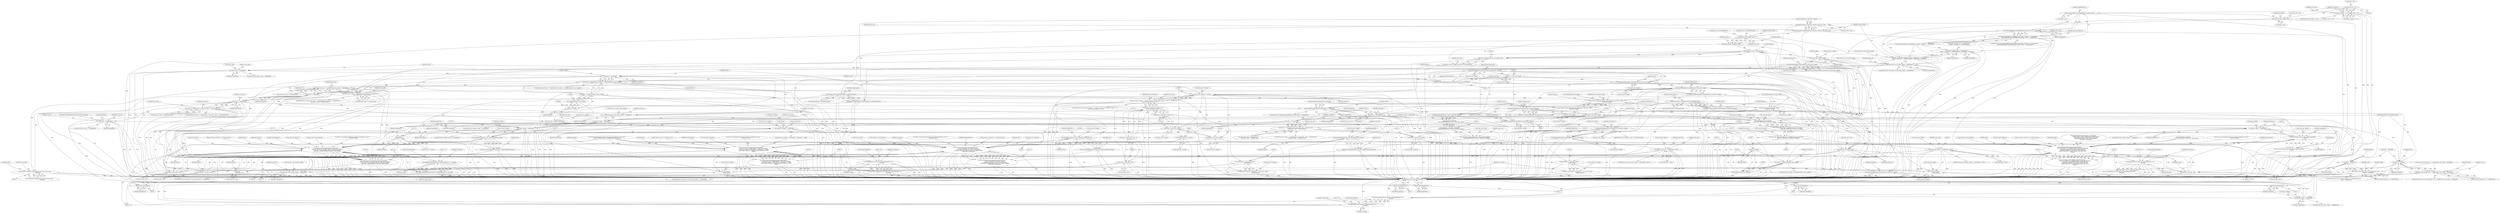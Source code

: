 digraph "0_ImageMagick_4e81ce8b07219c69a9aeccb0f7f7b927ca6db74c_0@pointer" {
"1000161" [label="(Call,image->rows == 0)"];
"1000155" [label="(Call,(image->columns == 0) || (image->rows == 0))"];
"1000195" [label="(Call,AcquireMagickResource(HeightResource,image->rows))"];
"1000194" [label="(Call,AcquireMagickResource(HeightResource,image->rows) == MagickFalse)"];
"1000186" [label="(Call,(AcquireMagickResource(WidthResource,image->columns) == MagickFalse) ||\n      (AcquireMagickResource(HeightResource,image->rows) == MagickFalse))"];
"1000258" [label="(Call,cache_info->active_index_channel=((image->storage_class == PseudoClass) ||\n    (image->colorspace == CMYKColorspace)) ? MagickTrue : MagickFalse)"];
"1000292" [label="(Call,cache_info->active_index_channel != MagickFalse)"];
"1000351" [label="(Call,image->ping != MagickFalse)"];
"1000396" [label="(Call,status != MagickFalse)"];
"1000395" [label="(Call,(status != MagickFalse) && (length == (MagickSizeType) ((size_t) length)))"];
"1000416" [label="(Call,(cache_info->type == UndefinedCache) && (status != MagickFalse))"];
"1000415" [label="(Call,((cache_info->type == UndefinedCache) && (status != MagickFalse)) ||\n           (cache_info->type == MemoryCache))"];
"1000422" [label="(Call,status != MagickFalse)"];
"1000431" [label="(Call,cache_info->mapped=MagickFalse)"];
"1000558" [label="(Call,cache_info->mapped != MagickFalse)"];
"1000487" [label="(Call,cache_info->active_index_channel != MagickFalse)"];
"1000525" [label="(Call,image->debug != MagickFalse)"];
"1000514" [label="(Call,status&=ClonePixelCacheRepository(cache_info,&source_info,\n                    exception))"];
"1000607" [label="(Call,status == MagickFalse)"];
"1000606" [label="(Call,(status == MagickFalse) || (cache_info->type == DistributedCache))"];
"1000645" [label="(Call,status == MagickFalse)"];
"1000727" [label="(Call,image->debug != MagickFalse)"];
"1000735" [label="(Call,FormatMagickSize(cache_info->length,MagickFalse,\n                    format))"];
"1000733" [label="(Call,(void) FormatMagickSize(cache_info->length,MagickFalse,\n                    format))"];
"1000752" [label="(Call,FormatLocaleString(message,MaxTextExtent,\n                    \"open %s (%s[%d], %s, %.20gx%.20g %s)\",cache_info->filename,\n                    cache_info->cache_filename,GetDistributeCacheFile(\n                    (DistributeCacheInfo *) cache_info->server_info),type,\n                    (double) cache_info->columns,(double) cache_info->rows,\n                    format))"];
"1000750" [label="(Call,(void) FormatLocaleString(message,MaxTextExtent,\n                    \"open %s (%s[%d], %s, %.20gx%.20g %s)\",cache_info->filename,\n                    cache_info->cache_filename,GetDistributeCacheFile(\n                    (DistributeCacheInfo *) cache_info->server_info),type,\n                    (double) cache_info->columns,(double) cache_info->rows,\n                    format))"];
"1000782" [label="(Call,LogMagickEvent(CacheEvent,GetMagickModule(),\"%s\",\n                    message))"];
"1000780" [label="(Call,(void) LogMagickEvent(CacheEvent,GetMagickModule(),\"%s\",\n                    message))"];
"1000805" [label="(Return,return(MagickFalse);)"];
"1000829" [label="(Call,OpenPixelCacheOnDisk(cache_info,mode) == MagickFalse)"];
"1000847" [label="(Return,return(MagickFalse);)"];
"1000863" [label="(Call,status == MagickFalse)"];
"1000874" [label="(Return,return(MagickFalse);)"];
"1000923" [label="(Call,status == MagickFalse)"];
"1000922" [label="(Call,(status == MagickFalse) && (cache_info->type != MapCache) &&\n          (cache_info->type != MemoryCache))"];
"1001008" [label="(Call,cache_info->active_index_channel != MagickFalse)"];
"1001046" [label="(Call,image->debug != MagickFalse)"];
"1001132" [label="(Call,image->debug != MagickFalse)"];
"1001140" [label="(Call,FormatMagickSize(cache_info->length,MagickFalse,format))"];
"1001138" [label="(Call,(void) FormatMagickSize(cache_info->length,MagickFalse,format))"];
"1001157" [label="(Call,FormatLocaleString(message,MaxTextExtent,\n        \"open %s (%s[%d], %s, %.20gx%.20g %s)\",cache_info->filename,\n        cache_info->cache_filename,cache_info->file,type,(double)\n        cache_info->columns,(double) cache_info->rows,format))"];
"1001155" [label="(Call,(void) FormatLocaleString(message,MaxTextExtent,\n        \"open %s (%s[%d], %s, %.20gx%.20g %s)\",cache_info->filename,\n        cache_info->cache_filename,cache_info->file,type,(double)\n        cache_info->columns,(double) cache_info->rows,format))"];
"1001184" [label="(Call,LogMagickEvent(CacheEvent,GetMagickModule(),\"%s\",message))"];
"1001182" [label="(Call,(void) LogMagickEvent(CacheEvent,GetMagickModule(),\"%s\",message))"];
"1000262" [label="(Call,((image->storage_class == PseudoClass) ||\n    (image->colorspace == CMYKColorspace)) ? MagickTrue : MagickFalse)"];
"1000237" [label="(Call,cache_info->rows=image->rows)"];
"1000278" [label="(Call,(MagickSizeType) cache_info->columns*cache_info->rows)"];
"1000276" [label="(Call,number_pixels=(MagickSizeType) cache_info->columns*cache_info->rows)"];
"1000303" [label="(Call,number_pixels*packet_size)"];
"1000301" [label="(Call,length=number_pixels*packet_size)"];
"1000310" [label="(Call,length/cache_info->rows/packet_size)"];
"1000308" [label="(Call,(size_t) (length/cache_info->rows/packet_size))"];
"1000306" [label="(Call,columns=(size_t) (length/cache_info->rows/packet_size))"];
"1000319" [label="(Call,cache_info->columns != columns)"];
"1000318" [label="(Call,(cache_info->columns != columns) || ((ssize_t) cache_info->columns < 0) ||\n      ((ssize_t) cache_info->rows < 0))"];
"1000326" [label="(Call,(ssize_t) cache_info->columns)"];
"1000325" [label="(Call,(ssize_t) cache_info->columns < 0)"];
"1000324" [label="(Call,((ssize_t) cache_info->columns < 0) ||\n      ((ssize_t) cache_info->rows < 0))"];
"1000566" [label="(Call,(double) cache_info->columns)"];
"1000550" [label="(Call,FormatLocaleString(message,MaxTextExtent,\n                    \"open %s (%s %s, %.20gx%.20g %s)\",cache_info->filename,\n                    cache_info->mapped != MagickFalse ? \"Anonymous\" : \"Heap\",\n                    type,(double) cache_info->columns,(double) cache_info->rows,\n                    format))"];
"1000548" [label="(Call,(void) FormatLocaleString(message,MaxTextExtent,\n                    \"open %s (%s %s, %.20gx%.20g %s)\",cache_info->filename,\n                    cache_info->mapped != MagickFalse ? \"Anonymous\" : \"Heap\",\n                    type,(double) cache_info->columns,(double) cache_info->rows,\n                    format))"];
"1000579" [label="(Call,LogMagickEvent(CacheEvent,GetMagickModule(),\"%s\",\n                    message))"];
"1000577" [label="(Call,(void) LogMagickEvent(CacheEvent,GetMagickModule(),\"%s\",\n                    message))"];
"1000769" [label="(Call,(double) cache_info->columns)"];
"1001085" [label="(Call,(double) cache_info->columns)"];
"1001071" [label="(Call,FormatLocaleString(message,MaxTextExtent,\n                    \"open %s (%s[%d], %s, %.20gx%.20g %s)\",\n                    cache_info->filename,cache_info->cache_filename,\n                    cache_info->file,type,(double) cache_info->columns,(double)\n                    cache_info->rows,format))"];
"1001069" [label="(Call,(void) FormatLocaleString(message,MaxTextExtent,\n                    \"open %s (%s[%d], %s, %.20gx%.20g %s)\",\n                    cache_info->filename,cache_info->cache_filename,\n                    cache_info->file,type,(double) cache_info->columns,(double)\n                    cache_info->rows,format))"];
"1001098" [label="(Call,LogMagickEvent(CacheEvent,GetMagickModule(),\"%s\",\n                    message))"];
"1001096" [label="(Call,(void) LogMagickEvent(CacheEvent,GetMagickModule(),\"%s\",\n                    message))"];
"1001171" [label="(Call,(double)\n        cache_info->columns)"];
"1000345" [label="(Call,cache_info->length=length)"];
"1000380" [label="(Call,AcquireMagickResource(AreaResource,cache_info->length))"];
"1000378" [label="(Call,status=AcquireMagickResource(AreaResource,cache_info->length))"];
"1000409" [label="(Call,AcquireMagickResource(MemoryResource,cache_info->length))"];
"1000407" [label="(Call,status=AcquireMagickResource(MemoryResource,cache_info->length))"];
"1000445" [label="(Call,(size_t) cache_info->length)"];
"1000443" [label="(Call,AcquireAlignedMemory(1,(size_t) cache_info->length))"];
"1000442" [label="(Call,MagickAssumeAligned(\n            AcquireAlignedMemory(1,(size_t) cache_info->length)))"];
"1000440" [label="(Call,(PixelPacket *) MagickAssumeAligned(\n            AcquireAlignedMemory(1,(size_t) cache_info->length)))"];
"1000436" [label="(Call,cache_info->pixels=(PixelPacket *) MagickAssumeAligned(\n            AcquireAlignedMemory(1,(size_t) cache_info->length)))"];
"1000451" [label="(Call,cache_info->pixels == (PixelPacket *) NULL)"];
"1000496" [label="(Call,(IndexPacket *) (cache_info->pixels+\n                  number_pixels))"];
"1000492" [label="(Call,cache_info->indexes=(IndexPacket *) (cache_info->pixels+\n                  number_pixels))"];
"1000498" [label="(Call,cache_info->pixels+\n                  number_pixels)"];
"1000533" [label="(Call,FormatMagickSize(cache_info->length,MagickTrue,format))"];
"1000531" [label="(Call,(void) FormatMagickSize(cache_info->length,MagickTrue,format))"];
"1000591" [label="(Return,return(MagickTrue);)"];
"1000593" [label="(Call,RelinquishMagickResource(MemoryResource,cache_info->length))"];
"1000600" [label="(Call,AcquireMagickResource(DiskResource,cache_info->length))"];
"1000598" [label="(Call,status=AcquireMagickResource(DiskResource,cache_info->length))"];
"1000623" [label="(Call,RelinquishMagickResource(DiskResource,cache_info->length))"];
"1000789" [label="(Call,RelinquishMagickResource(DiskResource,cache_info->length))"];
"1000835" [label="(Call,RelinquishMagickResource(DiskResource,cache_info->length))"];
"1000851" [label="(Call,SetPixelCacheExtent(image,(MagickSizeType) cache_info->offset+\n    cache_info->length))"];
"1000849" [label="(Call,status=SetPixelCacheExtent(image,(MagickSizeType) cache_info->offset+\n    cache_info->length))"];
"1000853" [label="(Call,(MagickSizeType) cache_info->offset+\n    cache_info->length)"];
"1000916" [label="(Call,AcquireMagickResource(MapResource,cache_info->length))"];
"1000914" [label="(Call,status=AcquireMagickResource(MapResource,cache_info->length))"];
"1000958" [label="(Call,(size_t) cache_info->length)"];
"1000950" [label="(Call,MapBlob(cache_info->file,mode,\n            cache_info->offset,(size_t) cache_info->length))"];
"1000948" [label="(Call,(PixelPacket *) MapBlob(cache_info->file,mode,\n            cache_info->offset,(size_t) cache_info->length))"];
"1000944" [label="(Call,cache_info->pixels=(PixelPacket *) MapBlob(cache_info->file,mode,\n            cache_info->offset,(size_t) cache_info->length))"];
"1000964" [label="(Call,cache_info->pixels == (PixelPacket *) NULL)"];
"1001017" [label="(Call,(IndexPacket *) (cache_info->pixels+\n                  number_pixels))"];
"1001013" [label="(Call,cache_info->indexes=(IndexPacket *) (cache_info->pixels+\n                  number_pixels))"];
"1001019" [label="(Call,cache_info->pixels+\n                  number_pixels)"];
"1001031" [label="(Call,mode != ReadMode)"];
"1001025" [label="(Call,(source_info.storage_class != UndefinedClass) &&\n                  (mode != ReadMode))"];
"1001117" [label="(Call,mode != ReadMode)"];
"1001111" [label="(Call,(source_info.storage_class != UndefinedClass) && (mode != ReadMode))"];
"1001054" [label="(Call,FormatMagickSize(cache_info->length,MagickTrue,format))"];
"1001052" [label="(Call,(void) FormatMagickSize(cache_info->length,MagickTrue,format))"];
"1001103" [label="(Return,return(MagickTrue);)"];
"1001105" [label="(Call,RelinquishMagickResource(MapResource,cache_info->length))"];
"1000312" [label="(Call,cache_info->rows/packet_size)"];
"1000333" [label="(Call,(ssize_t) cache_info->rows)"];
"1000332" [label="(Call,(ssize_t) cache_info->rows < 0)"];
"1000571" [label="(Call,(double) cache_info->rows)"];
"1000774" [label="(Call,(double) cache_info->rows)"];
"1001090" [label="(Call,(double)\n                    cache_info->rows)"];
"1001176" [label="(Call,(double) cache_info->rows)"];
"1000387" [label="(Call,number_pixels*(sizeof(PixelPacket)+sizeof(IndexPacket)))"];
"1000385" [label="(Call,length=number_pixels*(sizeof(PixelPacket)+sizeof(IndexPacket)))"];
"1000403" [label="(Call,(size_t) length)"];
"1000399" [label="(Call,length == (MagickSizeType) ((size_t) length))"];
"1000401" [label="(Call,(MagickSizeType) ((size_t) length))"];
"1000892" [label="(Call,number_pixels*(sizeof(PixelPacket)+sizeof(IndexPacket)))"];
"1000890" [label="(Call,length=number_pixels*(sizeof(PixelPacket)+sizeof(IndexPacket)))"];
"1000904" [label="(Call,(size_t) length)"];
"1000900" [label="(Call,length != (MagickSizeType) ((size_t) length))"];
"1000902" [label="(Call,(MagickSizeType) ((size_t) length))"];
"1000396" [label="(Call,status != MagickFalse)"];
"1000624" [label="(Identifier,DiskResource)"];
"1000140" [label="(Call,image->debug != MagickFalse)"];
"1001187" [label="(Literal,\"%s\")"];
"1000452" [label="(Call,cache_info->pixels)"];
"1000902" [label="(Call,(MagickSizeType) ((size_t) length))"];
"1001167" [label="(Call,cache_info->file)"];
"1000726" [label="(ControlStructure,if (image->debug != MagickFalse))"];
"1000447" [label="(Call,cache_info->length)"];
"1000756" [label="(Call,cache_info->filename)"];
"1000782" [label="(Call,LogMagickEvent(CacheEvent,GetMagickModule(),\"%s\",\n                    message))"];
"1000591" [label="(Return,return(MagickTrue);)"];
"1000317" [label="(ControlStructure,if ((cache_info->columns != columns) || ((ssize_t) cache_info->columns < 0) ||\n      ((ssize_t) cache_info->rows < 0)))"];
"1000875" [label="(Identifier,MagickFalse)"];
"1001191" [label="(MethodReturn,static MagickBooleanType)"];
"1001033" [label="(Identifier,ReadMode)"];
"1000906" [label="(Identifier,length)"];
"1000513" [label="(Block,)"];
"1001090" [label="(Call,(double)\n                    cache_info->rows)"];
"1001141" [label="(Call,cache_info->length)"];
"1000340" [label="(Identifier,ResourceLimitError)"];
"1000276" [label="(Call,number_pixels=(MagickSizeType) cache_info->columns*cache_info->rows)"];
"1000620" [label="(Identifier,cache_info)"];
"1000605" [label="(ControlStructure,if ((status == MagickFalse) || (cache_info->type == DistributedCache)))"];
"1000345" [label="(Call,cache_info->length=length)"];
"1001111" [label="(Call,(source_info.storage_class != UndefinedClass) && (mode != ReadMode))"];
"1000586" [label="(Identifier,cache_info)"];
"1000610" [label="(Call,cache_info->type == DistributedCache)"];
"1000790" [label="(Identifier,DiskResource)"];
"1000944" [label="(Call,cache_info->pixels=(PixelPacket *) MapBlob(cache_info->file,mode,\n            cache_info->offset,(size_t) cache_info->length))"];
"1000488" [label="(Call,cache_info->active_index_channel)"];
"1000789" [label="(Call,RelinquishMagickResource(DiskResource,cache_info->length))"];
"1000985" [label="(Block,)"];
"1001138" [label="(Call,(void) FormatMagickSize(cache_info->length,MagickFalse,format))"];
"1001047" [label="(Call,image->debug)"];
"1000579" [label="(Call,LogMagickEvent(CacheEvent,GetMagickModule(),\"%s\",\n                    message))"];
"1000424" [label="(Identifier,MagickFalse)"];
"1000514" [label="(Call,status&=ClonePixelCacheRepository(cache_info,&source_info,\n                    exception))"];
"1000951" [label="(Call,cache_info->file)"];
"1000922" [label="(Call,(status == MagickFalse) && (cache_info->type != MapCache) &&\n          (cache_info->type != MemoryCache))"];
"1001009" [label="(Call,cache_info->active_index_channel)"];
"1001007" [label="(ControlStructure,if (cache_info->active_index_channel != MagickFalse))"];
"1000312" [label="(Call,cache_info->rows/packet_size)"];
"1000284" [label="(Call,cache_info->rows)"];
"1000558" [label="(Call,cache_info->mapped != MagickFalse)"];
"1000783" [label="(Identifier,CacheEvent)"];
"1000219" [label="(Call,FormatLocaleString(cache_info->filename,MaxTextExtent,\"%s[%.20g]\",\n    image->filename,(double) GetImageIndexInList(image)))"];
"1000185" [label="(ControlStructure,if ((AcquireMagickResource(WidthResource,image->columns) == MagickFalse) ||\n      (AcquireMagickResource(HeightResource,image->rows) == MagickFalse)))"];
"1001012" [label="(Identifier,MagickFalse)"];
"1001072" [label="(Identifier,message)"];
"1000263" [label="(Call,(image->storage_class == PseudoClass) ||\n    (image->colorspace == CMYKColorspace))"];
"1001060" [label="(Call,type=CommandOptionToMnemonic(MagickCacheOptions,(ssize_t)\n                    cache_info->type))"];
"1001171" [label="(Call,(double)\n        cache_info->columns)"];
"1000352" [label="(Call,image->ping)"];
"1000460" [label="(Identifier,cache_info)"];
"1000740" [label="(Identifier,format)"];
"1001054" [label="(Call,FormatMagickSize(cache_info->length,MagickTrue,format))"];
"1001106" [label="(Identifier,MapResource)"];
"1000565" [label="(Identifier,type)"];
"1000553" [label="(Literal,\"open %s (%s %s, %.20gx%.20g %s)\")"];
"1000853" [label="(Call,(MagickSizeType) cache_info->offset+\n    cache_info->length)"];
"1000559" [label="(Call,cache_info->mapped)"];
"1001132" [label="(Call,image->debug != MagickFalse)"];
"1001160" [label="(Literal,\"open %s (%s[%d], %s, %.20gx%.20g %s)\")"];
"1000382" [label="(Call,cache_info->length)"];
"1000494" [label="(Identifier,cache_info)"];
"1000580" [label="(Identifier,CacheEvent)"];
"1000197" [label="(Call,image->rows)"];
"1000287" [label="(Call,packet_size=sizeof(PixelPacket))"];
"1000407" [label="(Call,status=AcquireMagickResource(MemoryResource,cache_info->length))"];
"1000498" [label="(Call,cache_info->pixels+\n                  number_pixels)"];
"1001032" [label="(Identifier,mode)"];
"1000780" [label="(Call,(void) LogMagickEvent(CacheEvent,GetMagickModule(),\"%s\",\n                    message))"];
"1000617" [label="(ControlStructure,if (cache_info->type == DistributedCache))"];
"1000307" [label="(Identifier,columns)"];
"1000892" [label="(Call,number_pixels*(sizeof(PixelPacket)+sizeof(IndexPacket)))"];
"1000338" [label="(Literal,0)"];
"1000529" [label="(Identifier,MagickFalse)"];
"1000841" [label="(Identifier,exception)"];
"1001119" [label="(Identifier,ReadMode)"];
"1000200" [label="(Identifier,MagickFalse)"];
"1001170" [label="(Identifier,type)"];
"1000874" [label="(Return,return(MagickFalse);)"];
"1000355" [label="(Identifier,MagickFalse)"];
"1000733" [label="(Call,(void) FormatMagickSize(cache_info->length,MagickFalse,\n                    format))"];
"1000755" [label="(Literal,\"open %s (%s[%d], %s, %.20gx%.20g %s)\")"];
"1000401" [label="(Call,(MagickSizeType) ((size_t) length))"];
"1000629" [label="(Identifier,server_info)"];
"1000663" [label="(Identifier,cache_info)"];
"1000523" [label="(Identifier,source_info)"];
"1001144" [label="(Identifier,MagickFalse)"];
"1000753" [label="(Identifier,message)"];
"1000524" [label="(ControlStructure,if (image->debug != MagickFalse))"];
"1000453" [label="(Identifier,cache_info)"];
"1000419" [label="(Identifier,cache_info)"];
"1000915" [label="(Identifier,status)"];
"1000592" [label="(Identifier,MagickTrue)"];
"1000278" [label="(Call,(MagickSizeType) cache_info->columns*cache_info->rows)"];
"1000444" [label="(Literal,1)"];
"1000388" [label="(Identifier,number_pixels)"];
"1000389" [label="(Call,sizeof(PixelPacket)+sizeof(IndexPacket))"];
"1000836" [label="(Identifier,DiskResource)"];
"1000568" [label="(Call,cache_info->columns)"];
"1000742" [label="(Identifier,type)"];
"1001087" [label="(Call,cache_info->columns)"];
"1000854" [label="(Call,(MagickSizeType) cache_info->offset)"];
"1000381" [label="(Identifier,AreaResource)"];
"1000811" [label="(Identifier,source_info)"];
"1000409" [label="(Call,AcquireMagickResource(MemoryResource,cache_info->length))"];
"1000105" [label="(MethodParameterIn,Image *image)"];
"1000687" [label="(Call,FormatLocaleString(cache_info->cache_filename,\n                MaxTextExtent,\"%s:%d\",GetDistributeCacheHostname(\n                (DistributeCacheInfo *) cache_info->server_info),\n                GetDistributeCachePort((DistributeCacheInfo *)\n                cache_info->server_info)))"];
"1001052" [label="(Call,(void) FormatMagickSize(cache_info->length,MagickTrue,format))"];
"1000791" [label="(Call,cache_info->length)"];
"1001176" [label="(Call,(double) cache_info->rows)"];
"1000386" [label="(Identifier,length)"];
"1000865" [label="(Identifier,MagickFalse)"];
"1000422" [label="(Call,status != MagickFalse)"];
"1001014" [label="(Call,cache_info->indexes)"];
"1000411" [label="(Call,cache_info->length)"];
"1000571" [label="(Call,(double) cache_info->rows)"];
"1001188" [label="(Identifier,message)"];
"1000106" [label="(MethodParameterIn,const MapMode mode)"];
"1000378" [label="(Call,status=AcquireMagickResource(AreaResource,cache_info->length))"];
"1000297" [label="(Call,packet_size+=sizeof(IndexPacket))"];
"1000394" [label="(ControlStructure,if ((status != MagickFalse) && (length == (MagickSizeType) ((size_t) length))))"];
"1000646" [label="(Identifier,status)"];
"1000828" [label="(ControlStructure,if (OpenPixelCacheOnDisk(cache_info,mode) == MagickFalse))"];
"1000277" [label="(Identifier,number_pixels)"];
"1000335" [label="(Call,cache_info->rows)"];
"1000515" [label="(Identifier,status)"];
"1000502" [label="(Identifier,number_pixels)"];
"1000350" [label="(ControlStructure,if (image->ping != MagickFalse))"];
"1000581" [label="(Call,GetMagickModule())"];
"1000848" [label="(Identifier,MagickFalse)"];
"1000863" [label="(Call,status == MagickFalse)"];
"1000955" [label="(Call,cache_info->offset)"];
"1000108" [label="(Block,)"];
"1000916" [label="(Call,AcquireMagickResource(MapResource,cache_info->length))"];
"1000405" [label="(Identifier,length)"];
"1001099" [label="(Identifier,CacheEvent)"];
"1000346" [label="(Call,cache_info->length)"];
"1001158" [label="(Identifier,message)"];
"1000538" [label="(Identifier,format)"];
"1000960" [label="(Call,cache_info->length)"];
"1001190" [label="(Identifier,MagickTrue)"];
"1000469" [label="(Identifier,cache_info)"];
"1000415" [label="(Call,((cache_info->type == UndefinedCache) && (status != MagickFalse)) ||\n           (cache_info->type == MemoryCache))"];
"1001092" [label="(Call,cache_info->rows)"];
"1000298" [label="(Identifier,packet_size)"];
"1000431" [label="(Call,cache_info->mapped=MagickFalse)"];
"1000450" [label="(ControlStructure,if (cache_info->pixels == (PixelPacket *) NULL))"];
"1001024" [label="(ControlStructure,if ((source_info.storage_class != UndefinedClass) &&\n                  (mode != ReadMode)))"];
"1000639" [label="(Call,status=OpenDistributePixelCache(server_info,image))"];
"1000303" [label="(Call,number_pixels*packet_size)"];
"1000430" [label="(Block,)"];
"1000279" [label="(Call,(MagickSizeType) cache_info->columns)"];
"1000507" [label="(Identifier,source_info)"];
"1000771" [label="(Call,cache_info->columns)"];
"1000550" [label="(Call,FormatLocaleString(message,MaxTextExtent,\n                    \"open %s (%s %s, %.20gx%.20g %s)\",cache_info->filename,\n                    cache_info->mapped != MagickFalse ? \"Anonymous\" : \"Heap\",\n                    type,(double) cache_info->columns,(double) cache_info->rows,\n                    format))"];
"1001159" [label="(Identifier,MaxTextExtent)"];
"1000438" [label="(Identifier,cache_info)"];
"1000154" [label="(ControlStructure,if ((image->columns == 0) || (image->rows == 0)))"];
"1000237" [label="(Call,cache_info->rows=image->rows)"];
"1000353" [label="(Identifier,image)"];
"1000537" [label="(Identifier,MagickTrue)"];
"1001069" [label="(Call,(void) FormatLocaleString(message,MaxTextExtent,\n                    \"open %s (%s[%d], %s, %.20gx%.20g %s)\",\n                    cache_info->filename,cache_info->cache_filename,\n                    cache_info->file,type,(double) cache_info->columns,(double)\n                    cache_info->rows,format))"];
"1000173" [label="(Identifier,cache_info)"];
"1000395" [label="(Call,(status != MagickFalse) && (length == (MagickSizeType) ((size_t) length)))"];
"1000552" [label="(Identifier,MaxTextExtent)"];
"1000349" [label="(Identifier,length)"];
"1000165" [label="(Literal,0)"];
"1000564" [label="(Literal,\"Heap\")"];
"1000326" [label="(Call,(ssize_t) cache_info->columns)"];
"1001185" [label="(Identifier,CacheEvent)"];
"1001036" [label="(Identifier,status)"];
"1000333" [label="(Call,(ssize_t) cache_info->rows)"];
"1000437" [label="(Call,cache_info->pixels)"];
"1000167" [label="(Identifier,CacheError)"];
"1000562" [label="(Identifier,MagickFalse)"];
"1000380" [label="(Call,AcquireMagickResource(AreaResource,cache_info->length))"];
"1001136" [label="(Identifier,MagickFalse)"];
"1000852" [label="(Identifier,image)"];
"1000965" [label="(Call,cache_info->pixels)"];
"1001059" [label="(Identifier,format)"];
"1000321" [label="(Identifier,cache_info)"];
"1001048" [label="(Identifier,image)"];
"1000319" [label="(Call,cache_info->columns != columns)"];
"1000161" [label="(Call,image->rows == 0)"];
"1000359" [label="(Identifier,cache_info)"];
"1001161" [label="(Call,cache_info->filename)"];
"1000946" [label="(Identifier,cache_info)"];
"1001058" [label="(Identifier,MagickTrue)"];
"1001157" [label="(Call,FormatLocaleString(message,MaxTextExtent,\n        \"open %s (%s[%d], %s, %.20gx%.20g %s)\",cache_info->filename,\n        cache_info->cache_filename,cache_info->file,type,(double)\n        cache_info->columns,(double) cache_info->rows,format))"];
"1000864" [label="(Identifier,status)"];
"1001055" [label="(Call,cache_info->length)"];
"1000788" [label="(Identifier,MagickTrue)"];
"1000814" [label="(Call,mode != ReadMode)"];
"1000540" [label="(Identifier,type)"];
"1001020" [label="(Call,cache_info->pixels)"];
"1001013" [label="(Call,cache_info->indexes=(IndexPacket *) (cache_info->pixels+\n                  number_pixels))"];
"1000288" [label="(Identifier,packet_size)"];
"1000890" [label="(Call,length=number_pixels*(sizeof(PixelPacket)+sizeof(IndexPacket)))"];
"1000599" [label="(Identifier,status)"];
"1000435" [label="(Identifier,MagickFalse)"];
"1000926" [label="(Call,(cache_info->type != MapCache) &&\n          (cache_info->type != MemoryCache))"];
"1001181" [label="(Identifier,format)"];
"1000246" [label="(Identifier,cache_info)"];
"1000939" [label="(Identifier,cache_info)"];
"1000914" [label="(Call,status=AcquireMagickResource(MapResource,cache_info->length))"];
"1000296" [label="(Identifier,MagickFalse)"];
"1001045" [label="(ControlStructure,if (image->debug != MagickFalse))"];
"1000607" [label="(Call,status == MagickFalse)"];
"1001164" [label="(Call,cache_info->cache_filename)"];
"1001073" [label="(Identifier,MaxTextExtent)"];
"1000258" [label="(Call,cache_info->active_index_channel=((image->storage_class == PseudoClass) ||\n    (image->colorspace == CMYKColorspace)) ? MagickTrue : MagickFalse)"];
"1000786" [label="(Identifier,message)"];
"1000785" [label="(Literal,\"%s\")"];
"1000850" [label="(Identifier,status)"];
"1001146" [label="(Call,type=CommandOptionToMnemonic(MagickCacheOptions,(ssize_t)\n        cache_info->type))"];
"1001017" [label="(Call,(IndexPacket *) (cache_info->pixels+\n                  number_pixels))"];
"1000486" [label="(ControlStructure,if (cache_info->active_index_channel != MagickFalse))"];
"1001085" [label="(Call,(double) cache_info->columns)"];
"1000808" [label="(Call,(source_info.storage_class != UndefinedClass) && (mode != ReadMode))"];
"1000302" [label="(Identifier,length)"];
"1000455" [label="(Call,(PixelPacket *) NULL)"];
"1001117" [label="(Call,mode != ReadMode)"];
"1000833" [label="(Identifier,MagickFalse)"];
"1000963" [label="(ControlStructure,if (cache_info->pixels == (PixelPacket *) NULL))"];
"1000385" [label="(Call,length=number_pixels*(sizeof(PixelPacket)+sizeof(IndexPacket)))"];
"1000762" [label="(Call,GetDistributeCacheFile(\n                    (DistributeCacheInfo *) cache_info->server_info))"];
"1000918" [label="(Call,cache_info->length)"];
"1000400" [label="(Identifier,length)"];
"1001114" [label="(Identifier,source_info)"];
"1000893" [label="(Identifier,number_pixels)"];
"1000929" [label="(Identifier,cache_info)"];
"1000320" [label="(Call,cache_info->columns)"];
"1001122" [label="(Identifier,status)"];
"1000750" [label="(Call,(void) FormatLocaleString(message,MaxTextExtent,\n                    \"open %s (%s[%d], %s, %.20gx%.20g %s)\",cache_info->filename,\n                    cache_info->cache_filename,GetDistributeCacheFile(\n                    (DistributeCacheInfo *) cache_info->server_info),type,\n                    (double) cache_info->columns,(double) cache_info->rows,\n                    format))"];
"1000516" [label="(Call,ClonePixelCacheRepository(cache_info,&source_info,\n                    exception))"];
"1000948" [label="(Call,(PixelPacket *) MapBlob(cache_info->file,mode,\n            cache_info->offset,(size_t) cache_info->length))"];
"1000417" [label="(Call,cache_info->type == UndefinedCache)"];
"1001074" [label="(Literal,\"open %s (%s[%d], %s, %.20gx%.20g %s)\")"];
"1001015" [label="(Identifier,cache_info)"];
"1000891" [label="(Identifier,length)"];
"1001103" [label="(Return,return(MagickTrue);)"];
"1000774" [label="(Call,(double) cache_info->rows)"];
"1000913" [label="(Block,)"];
"1000899" [label="(ControlStructure,if (length != (MagickSizeType) ((size_t) length)))"];
"1001008" [label="(Call,cache_info->active_index_channel != MagickFalse)"];
"1000608" [label="(Identifier,status)"];
"1000557" [label="(Call,cache_info->mapped != MagickFalse ? \"Anonymous\" : \"Heap\")"];
"1001084" [label="(Identifier,type)"];
"1000238" [label="(Call,cache_info->rows)"];
"1000739" [label="(Identifier,MagickFalse)"];
"1000593" [label="(Call,RelinquishMagickResource(MemoryResource,cache_info->length))"];
"1000735" [label="(Call,FormatMagickSize(cache_info->length,MagickFalse,\n                    format))"];
"1000262" [label="(Call,((image->storage_class == PseudoClass) ||\n    (image->colorspace == CMYKColorspace)) ? MagickTrue : MagickFalse)"];
"1000921" [label="(ControlStructure,if ((status == MagickFalse) && (cache_info->type != MapCache) &&\n          (cache_info->type != MemoryCache)))"];
"1000925" [label="(Identifier,MagickFalse)"];
"1000563" [label="(Literal,\"Anonymous\")"];
"1001182" [label="(Call,(void) LogMagickEvent(CacheEvent,GetMagickModule(),\"%s\",message))"];
"1000554" [label="(Call,cache_info->filename)"];
"1000323" [label="(Identifier,columns)"];
"1000443" [label="(Call,AcquireAlignedMemory(1,(size_t) cache_info->length))"];
"1000539" [label="(Call,type=CommandOptionToMnemonic(MagickCacheOptions,(ssize_t)\n                    cache_info->type))"];
"1000387" [label="(Call,number_pixels*(sizeof(PixelPacket)+sizeof(IndexPacket)))"];
"1000954" [label="(Identifier,mode)"];
"1000966" [label="(Identifier,cache_info)"];
"1000598" [label="(Call,status=AcquireMagickResource(DiskResource,cache_info->length))"];
"1000308" [label="(Call,(size_t) (length/cache_info->rows/packet_size))"];
"1001105" [label="(Call,RelinquishMagickResource(MapResource,cache_info->length))"];
"1000835" [label="(Call,RelinquishMagickResource(DiskResource,cache_info->length))"];
"1000741" [label="(Call,type=CommandOptionToMnemonic(MagickCacheOptions,(ssize_t)\n                    cache_info->type))"];
"1000397" [label="(Identifier,status)"];
"1000347" [label="(Identifier,cache_info)"];
"1000493" [label="(Call,cache_info->indexes)"];
"1000645" [label="(Call,status == MagickFalse)"];
"1000310" [label="(Call,length/cache_info->rows/packet_size)"];
"1000530" [label="(Block,)"];
"1000202" [label="(Identifier,ResourceLimitError)"];
"1000601" [label="(Identifier,DiskResource)"];
"1000425" [label="(Call,cache_info->type == MemoryCache)"];
"1000187" [label="(Call,AcquireMagickResource(WidthResource,image->columns) == MagickFalse)"];
"1000196" [label="(Identifier,HeightResource)"];
"1000433" [label="(Identifier,cache_info)"];
"1000878" [label="(Identifier,cache_info)"];
"1000964" [label="(Call,cache_info->pixels == (PixelPacket *) NULL)"];
"1001101" [label="(Literal,\"%s\")"];
"1000968" [label="(Call,(PixelPacket *) NULL)"];
"1000974" [label="(Identifier,cache_info)"];
"1000859" [label="(Call,cache_info->length)"];
"1001046" [label="(Call,image->debug != MagickFalse)"];
"1001145" [label="(Identifier,format)"];
"1000548" [label="(Call,(void) FormatLocaleString(message,MaxTextExtent,\n                    \"open %s (%s %s, %.20gx%.20g %s)\",cache_info->filename,\n                    cache_info->mapped != MagickFalse ? \"Anonymous\" : \"Heap\",\n                    type,(double) cache_info->columns,(double) cache_info->rows,\n                    format))"];
"1000451" [label="(Call,cache_info->pixels == (PixelPacket *) NULL)"];
"1000291" [label="(ControlStructure,if (cache_info->active_index_channel != MagickFalse))"];
"1001100" [label="(Call,GetMagickModule())"];
"1000776" [label="(Call,cache_info->rows)"];
"1000851" [label="(Call,SetPixelCacheExtent(image,(MagickSizeType) cache_info->offset+\n    cache_info->length))"];
"1000894" [label="(Call,sizeof(PixelPacket)+sizeof(IndexPacket))"];
"1000526" [label="(Call,image->debug)"];
"1001098" [label="(Call,LogMagickEvent(CacheEvent,GetMagickModule(),\"%s\",\n                    message))"];
"1000534" [label="(Call,cache_info->length)"];
"1000923" [label="(Call,status == MagickFalse)"];
"1001133" [label="(Call,image->debug)"];
"1001140" [label="(Call,FormatMagickSize(cache_info->length,MagickFalse,format))"];
"1000186" [label="(Call,(AcquireMagickResource(WidthResource,image->columns) == MagickFalse) ||\n      (AcquireMagickResource(HeightResource,image->rows) == MagickFalse))"];
"1000436" [label="(Call,cache_info->pixels=(PixelPacket *) MagickAssumeAligned(\n            AcquireAlignedMemory(1,(size_t) cache_info->length)))"];
"1000440" [label="(Call,(PixelPacket *) MagickAssumeAligned(\n            AcquireAlignedMemory(1,(size_t) cache_info->length)))"];
"1000406" [label="(Block,)"];
"1000606" [label="(Call,(status == MagickFalse) || (cache_info->type == DistributedCache))"];
"1001075" [label="(Call,cache_info->filename)"];
"1000806" [label="(Identifier,MagickFalse)"];
"1000423" [label="(Identifier,status)"];
"1000292" [label="(Call,cache_info->active_index_channel != MagickFalse)"];
"1000398" [label="(Identifier,MagickFalse)"];
"1000917" [label="(Identifier,MapResource)"];
"1001031" [label="(Call,mode != ReadMode)"];
"1000862" [label="(ControlStructure,if (status == MagickFalse))"];
"1000732" [label="(Block,)"];
"1000306" [label="(Call,columns=(size_t) (length/cache_info->rows/packet_size))"];
"1000924" [label="(Identifier,status)"];
"1000410" [label="(Identifier,MemoryResource)"];
"1000830" [label="(Call,OpenPixelCacheOnDisk(cache_info,mode))"];
"1000625" [label="(Call,cache_info->length)"];
"1001107" [label="(Call,cache_info->length)"];
"1001050" [label="(Identifier,MagickFalse)"];
"1000379" [label="(Identifier,status)"];
"1000195" [label="(Call,AcquireMagickResource(HeightResource,image->rows))"];
"1000900" [label="(Call,length != (MagickSizeType) ((size_t) length))"];
"1000566" [label="(Call,(double) cache_info->columns)"];
"1001028" [label="(Identifier,source_info)"];
"1000155" [label="(Call,(image->columns == 0) || (image->rows == 0))"];
"1000909" [label="(Identifier,cache_info)"];
"1001112" [label="(Call,source_info.storage_class != UndefinedClass)"];
"1000754" [label="(Identifier,MaxTextExtent)"];
"1000759" [label="(Call,cache_info->cache_filename)"];
"1000351" [label="(Call,image->ping != MagickFalse)"];
"1001134" [label="(Identifier,image)"];
"1001147" [label="(Identifier,type)"];
"1000331" [label="(Literal,0)"];
"1001026" [label="(Call,source_info.storage_class != UndefinedClass)"];
"1000644" [label="(ControlStructure,if (status == MagickFalse))"];
"1000427" [label="(Identifier,cache_info)"];
"1000241" [label="(Call,image->rows)"];
"1000318" [label="(Call,(cache_info->columns != columns) || ((ssize_t) cache_info->columns < 0) ||\n      ((ssize_t) cache_info->rows < 0))"];
"1000328" [label="(Call,cache_info->columns)"];
"1001025" [label="(Call,(source_info.storage_class != UndefinedClass) &&\n                  (mode != ReadMode))"];
"1000943" [label="(Block,)"];
"1000576" [label="(Identifier,format)"];
"1000551" [label="(Identifier,message)"];
"1001137" [label="(Block,)"];
"1000615" [label="(Block,)"];
"1001081" [label="(Call,cache_info->file)"];
"1000194" [label="(Call,AcquireMagickResource(HeightResource,image->rows) == MagickFalse)"];
"1001051" [label="(Block,)"];
"1001118" [label="(Identifier,mode)"];
"1000868" [label="(Identifier,exception)"];
"1000805" [label="(Return,return(MagickFalse);)"];
"1000259" [label="(Call,cache_info->active_index_channel)"];
"1000602" [label="(Call,cache_info->length)"];
"1000162" [label="(Call,image->rows)"];
"1000445" [label="(Call,(size_t) cache_info->length)"];
"1000779" [label="(Identifier,format)"];
"1000156" [label="(Call,image->columns == 0)"];
"1000408" [label="(Identifier,status)"];
"1000325" [label="(Call,(ssize_t) cache_info->columns < 0)"];
"1001071" [label="(Call,FormatLocaleString(message,MaxTextExtent,\n                    \"open %s (%s[%d], %s, %.20gx%.20g %s)\",\n                    cache_info->filename,cache_info->cache_filename,\n                    cache_info->file,type,(double) cache_info->columns,(double)\n                    cache_info->rows,format))"];
"1000491" [label="(Identifier,MagickFalse)"];
"1000650" [label="(Identifier,exception)"];
"1000945" [label="(Call,cache_info->pixels)"];
"1000275" [label="(Identifier,MagickFalse)"];
"1000274" [label="(Identifier,MagickTrue)"];
"1000442" [label="(Call,MagickAssumeAligned(\n            AcquireAlignedMemory(1,(size_t) cache_info->length)))"];
"1001078" [label="(Call,cache_info->cache_filename)"];
"1001102" [label="(Identifier,message)"];
"1000305" [label="(Identifier,packet_size)"];
"1000768" [label="(Identifier,type)"];
"1000324" [label="(Call,((ssize_t) cache_info->columns < 0) ||\n      ((ssize_t) cache_info->rows < 0))"];
"1000582" [label="(Literal,\"%s\")"];
"1001061" [label="(Identifier,type)"];
"1000727" [label="(Call,image->debug != MagickFalse)"];
"1000612" [label="(Identifier,cache_info)"];
"1000432" [label="(Call,cache_info->mapped)"];
"1000499" [label="(Call,cache_info->pixels)"];
"1000416" [label="(Call,(cache_info->type == UndefinedCache) && (status != MagickFalse))"];
"1000600" [label="(Call,AcquireMagickResource(DiskResource,cache_info->length))"];
"1000834" [label="(Block,)"];
"1000904" [label="(Call,(size_t) length)"];
"1000583" [label="(Identifier,message)"];
"1001155" [label="(Call,(void) FormatLocaleString(message,MaxTextExtent,\n        \"open %s (%s[%d], %s, %.20gx%.20g %s)\",cache_info->filename,\n        cache_info->cache_filename,cache_info->file,type,(double)\n        cache_info->columns,(double) cache_info->rows,format))"];
"1001173" [label="(Call,cache_info->columns)"];
"1001110" [label="(ControlStructure,if ((source_info.storage_class != UndefinedClass) && (mode != ReadMode)))"];
"1000829" [label="(Call,OpenPixelCacheOnDisk(cache_info,mode) == MagickFalse)"];
"1000466" [label="(Block,)"];
"1000311" [label="(Identifier,length)"];
"1000837" [label="(Call,cache_info->length)"];
"1000577" [label="(Call,(void) LogMagickEvent(CacheEvent,GetMagickModule(),\"%s\",\n                    message))"];
"1000496" [label="(Call,(IndexPacket *) (cache_info->pixels+\n                  number_pixels))"];
"1000731" [label="(Identifier,MagickFalse)"];
"1000492" [label="(Call,cache_info->indexes=(IndexPacket *) (cache_info->pixels+\n                  number_pixels))"];
"1001186" [label="(Call,GetMagickModule())"];
"1000414" [label="(ControlStructure,if (((cache_info->type == UndefinedCache) && (status != MagickFalse)) ||\n           (cache_info->type == MemoryCache)))"];
"1001096" [label="(Call,(void) LogMagickEvent(CacheEvent,GetMagickModule(),\"%s\",\n                    message))"];
"1000304" [label="(Identifier,number_pixels)"];
"1000849" [label="(Call,status=SetPixelCacheExtent(image,(MagickSizeType) cache_info->offset+\n    cache_info->length))"];
"1000487" [label="(Call,cache_info->active_index_channel != MagickFalse)"];
"1000623" [label="(Call,RelinquishMagickResource(DiskResource,cache_info->length))"];
"1000403" [label="(Call,(size_t) length)"];
"1000866" [label="(Block,)"];
"1000950" [label="(Call,MapBlob(cache_info->file,mode,\n            cache_info->offset,(size_t) cache_info->length))"];
"1000594" [label="(Identifier,MemoryResource)"];
"1000533" [label="(Call,FormatMagickSize(cache_info->length,MagickTrue,format))"];
"1000399" [label="(Call,length == (MagickSizeType) ((size_t) length))"];
"1000595" [label="(Call,cache_info->length)"];
"1000531" [label="(Call,(void) FormatMagickSize(cache_info->length,MagickTrue,format))"];
"1000609" [label="(Identifier,MagickFalse)"];
"1001131" [label="(ControlStructure,if (image->debug != MagickFalse))"];
"1001178" [label="(Call,cache_info->rows)"];
"1001095" [label="(Identifier,format)"];
"1000736" [label="(Call,cache_info->length)"];
"1000316" [label="(Identifier,packet_size)"];
"1000752" [label="(Call,FormatLocaleString(message,MaxTextExtent,\n                    \"open %s (%s[%d], %s, %.20gx%.20g %s)\",cache_info->filename,\n                    cache_info->cache_filename,GetDistributeCacheFile(\n                    (DistributeCacheInfo *) cache_info->server_info),type,\n                    (double) cache_info->columns,(double) cache_info->rows,\n                    format))"];
"1000769" [label="(Call,(double) cache_info->columns)"];
"1000784" [label="(Call,GetMagickModule())"];
"1000332" [label="(Call,(ssize_t) cache_info->rows < 0)"];
"1000847" [label="(Return,return(MagickFalse);)"];
"1001023" [label="(Identifier,number_pixels)"];
"1000301" [label="(Call,length=number_pixels*packet_size)"];
"1001104" [label="(Identifier,MagickTrue)"];
"1000958" [label="(Call,(size_t) cache_info->length)"];
"1000525" [label="(Call,image->debug != MagickFalse)"];
"1000647" [label="(Identifier,MagickFalse)"];
"1000901" [label="(Identifier,length)"];
"1000230" [label="(Call,GetImageIndexInList(image))"];
"1000313" [label="(Call,cache_info->rows)"];
"1000728" [label="(Call,image->debug)"];
"1000573" [label="(Call,cache_info->rows)"];
"1001019" [label="(Call,cache_info->pixels+\n                  number_pixels)"];
"1001184" [label="(Call,LogMagickEvent(CacheEvent,GetMagickModule(),\"%s\",message))"];
"1000208" [label="(Identifier,source_info)"];
"1000293" [label="(Call,cache_info->active_index_channel)"];
"1000161" -> "1000155"  [label="AST: "];
"1000161" -> "1000165"  [label="CFG: "];
"1000162" -> "1000161"  [label="AST: "];
"1000165" -> "1000161"  [label="AST: "];
"1000155" -> "1000161"  [label="CFG: "];
"1000161" -> "1000155"  [label="DDG: "];
"1000161" -> "1000155"  [label="DDG: "];
"1000161" -> "1000195"  [label="DDG: "];
"1000161" -> "1000237"  [label="DDG: "];
"1000155" -> "1000154"  [label="AST: "];
"1000155" -> "1000156"  [label="CFG: "];
"1000156" -> "1000155"  [label="AST: "];
"1000167" -> "1000155"  [label="CFG: "];
"1000173" -> "1000155"  [label="CFG: "];
"1000155" -> "1001191"  [label="DDG: "];
"1000155" -> "1001191"  [label="DDG: "];
"1000155" -> "1001191"  [label="DDG: "];
"1000156" -> "1000155"  [label="DDG: "];
"1000156" -> "1000155"  [label="DDG: "];
"1000195" -> "1000194"  [label="AST: "];
"1000195" -> "1000197"  [label="CFG: "];
"1000196" -> "1000195"  [label="AST: "];
"1000197" -> "1000195"  [label="AST: "];
"1000200" -> "1000195"  [label="CFG: "];
"1000195" -> "1001191"  [label="DDG: "];
"1000195" -> "1000194"  [label="DDG: "];
"1000195" -> "1000194"  [label="DDG: "];
"1000195" -> "1000237"  [label="DDG: "];
"1000194" -> "1000186"  [label="AST: "];
"1000194" -> "1000200"  [label="CFG: "];
"1000200" -> "1000194"  [label="AST: "];
"1000186" -> "1000194"  [label="CFG: "];
"1000194" -> "1001191"  [label="DDG: "];
"1000194" -> "1000186"  [label="DDG: "];
"1000194" -> "1000186"  [label="DDG: "];
"1000187" -> "1000194"  [label="DDG: "];
"1000194" -> "1000258"  [label="DDG: "];
"1000194" -> "1000262"  [label="DDG: "];
"1000194" -> "1000292"  [label="DDG: "];
"1000186" -> "1000185"  [label="AST: "];
"1000186" -> "1000187"  [label="CFG: "];
"1000187" -> "1000186"  [label="AST: "];
"1000202" -> "1000186"  [label="CFG: "];
"1000208" -> "1000186"  [label="CFG: "];
"1000186" -> "1001191"  [label="DDG: "];
"1000186" -> "1001191"  [label="DDG: "];
"1000186" -> "1001191"  [label="DDG: "];
"1000187" -> "1000186"  [label="DDG: "];
"1000187" -> "1000186"  [label="DDG: "];
"1000258" -> "1000108"  [label="AST: "];
"1000258" -> "1000262"  [label="CFG: "];
"1000259" -> "1000258"  [label="AST: "];
"1000262" -> "1000258"  [label="AST: "];
"1000277" -> "1000258"  [label="CFG: "];
"1000258" -> "1001191"  [label="DDG: "];
"1000187" -> "1000258"  [label="DDG: "];
"1000258" -> "1000292"  [label="DDG: "];
"1000292" -> "1000291"  [label="AST: "];
"1000292" -> "1000296"  [label="CFG: "];
"1000293" -> "1000292"  [label="AST: "];
"1000296" -> "1000292"  [label="AST: "];
"1000298" -> "1000292"  [label="CFG: "];
"1000302" -> "1000292"  [label="CFG: "];
"1000292" -> "1001191"  [label="DDG: "];
"1000292" -> "1001191"  [label="DDG: "];
"1000187" -> "1000292"  [label="DDG: "];
"1000292" -> "1000351"  [label="DDG: "];
"1000292" -> "1000487"  [label="DDG: "];
"1000292" -> "1001008"  [label="DDG: "];
"1000351" -> "1000350"  [label="AST: "];
"1000351" -> "1000355"  [label="CFG: "];
"1000352" -> "1000351"  [label="AST: "];
"1000355" -> "1000351"  [label="AST: "];
"1000359" -> "1000351"  [label="CFG: "];
"1000379" -> "1000351"  [label="CFG: "];
"1000351" -> "1001191"  [label="DDG: "];
"1000351" -> "1001191"  [label="DDG: "];
"1000351" -> "1001191"  [label="DDG: "];
"1000351" -> "1000396"  [label="DDG: "];
"1000396" -> "1000395"  [label="AST: "];
"1000396" -> "1000398"  [label="CFG: "];
"1000397" -> "1000396"  [label="AST: "];
"1000398" -> "1000396"  [label="AST: "];
"1000400" -> "1000396"  [label="CFG: "];
"1000395" -> "1000396"  [label="CFG: "];
"1000396" -> "1000395"  [label="DDG: "];
"1000396" -> "1000395"  [label="DDG: "];
"1000378" -> "1000396"  [label="DDG: "];
"1000396" -> "1000422"  [label="DDG: "];
"1000396" -> "1000431"  [label="DDG: "];
"1000396" -> "1000487"  [label="DDG: "];
"1000396" -> "1000607"  [label="DDG: "];
"1000395" -> "1000394"  [label="AST: "];
"1000395" -> "1000399"  [label="CFG: "];
"1000399" -> "1000395"  [label="AST: "];
"1000408" -> "1000395"  [label="CFG: "];
"1000599" -> "1000395"  [label="CFG: "];
"1000395" -> "1001191"  [label="DDG: "];
"1000395" -> "1001191"  [label="DDG: "];
"1000395" -> "1001191"  [label="DDG: "];
"1000399" -> "1000395"  [label="DDG: "];
"1000399" -> "1000395"  [label="DDG: "];
"1000395" -> "1000416"  [label="DDG: "];
"1000416" -> "1000415"  [label="AST: "];
"1000416" -> "1000417"  [label="CFG: "];
"1000416" -> "1000422"  [label="CFG: "];
"1000417" -> "1000416"  [label="AST: "];
"1000422" -> "1000416"  [label="AST: "];
"1000427" -> "1000416"  [label="CFG: "];
"1000415" -> "1000416"  [label="CFG: "];
"1000416" -> "1001191"  [label="DDG: "];
"1000416" -> "1001191"  [label="DDG: "];
"1000416" -> "1000415"  [label="DDG: "];
"1000416" -> "1000415"  [label="DDG: "];
"1000417" -> "1000416"  [label="DDG: "];
"1000417" -> "1000416"  [label="DDG: "];
"1000422" -> "1000416"  [label="DDG: "];
"1000422" -> "1000416"  [label="DDG: "];
"1000415" -> "1000414"  [label="AST: "];
"1000415" -> "1000425"  [label="CFG: "];
"1000425" -> "1000415"  [label="AST: "];
"1000433" -> "1000415"  [label="CFG: "];
"1000594" -> "1000415"  [label="CFG: "];
"1000415" -> "1001191"  [label="DDG: "];
"1000415" -> "1001191"  [label="DDG: "];
"1000415" -> "1001191"  [label="DDG: "];
"1000425" -> "1000415"  [label="DDG: "];
"1000425" -> "1000415"  [label="DDG: "];
"1000422" -> "1000424"  [label="CFG: "];
"1000423" -> "1000422"  [label="AST: "];
"1000424" -> "1000422"  [label="AST: "];
"1000422" -> "1001191"  [label="DDG: "];
"1000407" -> "1000422"  [label="DDG: "];
"1000422" -> "1000431"  [label="DDG: "];
"1000422" -> "1000487"  [label="DDG: "];
"1000422" -> "1000514"  [label="DDG: "];
"1000422" -> "1000607"  [label="DDG: "];
"1000431" -> "1000430"  [label="AST: "];
"1000431" -> "1000435"  [label="CFG: "];
"1000432" -> "1000431"  [label="AST: "];
"1000435" -> "1000431"  [label="AST: "];
"1000438" -> "1000431"  [label="CFG: "];
"1000431" -> "1001191"  [label="DDG: "];
"1000431" -> "1000558"  [label="DDG: "];
"1000558" -> "1000557"  [label="AST: "];
"1000558" -> "1000562"  [label="CFG: "];
"1000559" -> "1000558"  [label="AST: "];
"1000562" -> "1000558"  [label="AST: "];
"1000563" -> "1000558"  [label="CFG: "];
"1000564" -> "1000558"  [label="CFG: "];
"1000558" -> "1001191"  [label="DDG: "];
"1000558" -> "1001191"  [label="DDG: "];
"1000525" -> "1000558"  [label="DDG: "];
"1000487" -> "1000486"  [label="AST: "];
"1000487" -> "1000491"  [label="CFG: "];
"1000488" -> "1000487"  [label="AST: "];
"1000491" -> "1000487"  [label="AST: "];
"1000494" -> "1000487"  [label="CFG: "];
"1000507" -> "1000487"  [label="CFG: "];
"1000487" -> "1001191"  [label="DDG: "];
"1000487" -> "1001191"  [label="DDG: "];
"1000487" -> "1000525"  [label="DDG: "];
"1000525" -> "1000524"  [label="AST: "];
"1000525" -> "1000529"  [label="CFG: "];
"1000526" -> "1000525"  [label="AST: "];
"1000529" -> "1000525"  [label="AST: "];
"1000532" -> "1000525"  [label="CFG: "];
"1000586" -> "1000525"  [label="CFG: "];
"1000525" -> "1001191"  [label="DDG: "];
"1000525" -> "1001191"  [label="DDG: "];
"1000525" -> "1001191"  [label="DDG: "];
"1000140" -> "1000525"  [label="DDG: "];
"1000514" -> "1000513"  [label="AST: "];
"1000514" -> "1000516"  [label="CFG: "];
"1000515" -> "1000514"  [label="AST: "];
"1000516" -> "1000514"  [label="AST: "];
"1000523" -> "1000514"  [label="CFG: "];
"1000514" -> "1001191"  [label="DDG: "];
"1000514" -> "1001191"  [label="DDG: "];
"1000514" -> "1001191"  [label="DDG: "];
"1000407" -> "1000514"  [label="DDG: "];
"1000516" -> "1000514"  [label="DDG: "];
"1000516" -> "1000514"  [label="DDG: "];
"1000516" -> "1000514"  [label="DDG: "];
"1000607" -> "1000606"  [label="AST: "];
"1000607" -> "1000609"  [label="CFG: "];
"1000608" -> "1000607"  [label="AST: "];
"1000609" -> "1000607"  [label="AST: "];
"1000612" -> "1000607"  [label="CFG: "];
"1000606" -> "1000607"  [label="CFG: "];
"1000607" -> "1001191"  [label="DDG: "];
"1000607" -> "1001191"  [label="DDG: "];
"1000607" -> "1000606"  [label="DDG: "];
"1000607" -> "1000606"  [label="DDG: "];
"1000598" -> "1000607"  [label="DDG: "];
"1000607" -> "1000645"  [label="DDG: "];
"1000607" -> "1000805"  [label="DDG: "];
"1000607" -> "1000829"  [label="DDG: "];
"1000606" -> "1000605"  [label="AST: "];
"1000606" -> "1000610"  [label="CFG: "];
"1000610" -> "1000606"  [label="AST: "];
"1000620" -> "1000606"  [label="CFG: "];
"1000811" -> "1000606"  [label="CFG: "];
"1000606" -> "1001191"  [label="DDG: "];
"1000606" -> "1001191"  [label="DDG: "];
"1000606" -> "1001191"  [label="DDG: "];
"1000610" -> "1000606"  [label="DDG: "];
"1000610" -> "1000606"  [label="DDG: "];
"1000645" -> "1000644"  [label="AST: "];
"1000645" -> "1000647"  [label="CFG: "];
"1000646" -> "1000645"  [label="AST: "];
"1000647" -> "1000645"  [label="AST: "];
"1000650" -> "1000645"  [label="CFG: "];
"1000663" -> "1000645"  [label="CFG: "];
"1000645" -> "1001191"  [label="DDG: "];
"1000645" -> "1001191"  [label="DDG: "];
"1000645" -> "1001191"  [label="DDG: "];
"1000639" -> "1000645"  [label="DDG: "];
"1000645" -> "1000727"  [label="DDG: "];
"1000645" -> "1000805"  [label="DDG: "];
"1000727" -> "1000726"  [label="AST: "];
"1000727" -> "1000731"  [label="CFG: "];
"1000728" -> "1000727"  [label="AST: "];
"1000731" -> "1000727"  [label="AST: "];
"1000734" -> "1000727"  [label="CFG: "];
"1000788" -> "1000727"  [label="CFG: "];
"1000727" -> "1001191"  [label="DDG: "];
"1000727" -> "1001191"  [label="DDG: "];
"1000727" -> "1001191"  [label="DDG: "];
"1000140" -> "1000727"  [label="DDG: "];
"1000727" -> "1000735"  [label="DDG: "];
"1000735" -> "1000733"  [label="AST: "];
"1000735" -> "1000740"  [label="CFG: "];
"1000736" -> "1000735"  [label="AST: "];
"1000739" -> "1000735"  [label="AST: "];
"1000740" -> "1000735"  [label="AST: "];
"1000733" -> "1000735"  [label="CFG: "];
"1000735" -> "1001191"  [label="DDG: "];
"1000735" -> "1001191"  [label="DDG: "];
"1000735" -> "1000733"  [label="DDG: "];
"1000735" -> "1000733"  [label="DDG: "];
"1000735" -> "1000733"  [label="DDG: "];
"1000600" -> "1000735"  [label="DDG: "];
"1000623" -> "1000735"  [label="DDG: "];
"1000735" -> "1000752"  [label="DDG: "];
"1000733" -> "1000732"  [label="AST: "];
"1000734" -> "1000733"  [label="AST: "];
"1000742" -> "1000733"  [label="CFG: "];
"1000733" -> "1001191"  [label="DDG: "];
"1000733" -> "1001191"  [label="DDG: "];
"1000752" -> "1000750"  [label="AST: "];
"1000752" -> "1000779"  [label="CFG: "];
"1000753" -> "1000752"  [label="AST: "];
"1000754" -> "1000752"  [label="AST: "];
"1000755" -> "1000752"  [label="AST: "];
"1000756" -> "1000752"  [label="AST: "];
"1000759" -> "1000752"  [label="AST: "];
"1000762" -> "1000752"  [label="AST: "];
"1000768" -> "1000752"  [label="AST: "];
"1000769" -> "1000752"  [label="AST: "];
"1000774" -> "1000752"  [label="AST: "];
"1000779" -> "1000752"  [label="AST: "];
"1000750" -> "1000752"  [label="CFG: "];
"1000752" -> "1001191"  [label="DDG: "];
"1000752" -> "1001191"  [label="DDG: "];
"1000752" -> "1001191"  [label="DDG: "];
"1000752" -> "1001191"  [label="DDG: "];
"1000752" -> "1001191"  [label="DDG: "];
"1000752" -> "1001191"  [label="DDG: "];
"1000752" -> "1001191"  [label="DDG: "];
"1000752" -> "1001191"  [label="DDG: "];
"1000752" -> "1000750"  [label="DDG: "];
"1000752" -> "1000750"  [label="DDG: "];
"1000752" -> "1000750"  [label="DDG: "];
"1000752" -> "1000750"  [label="DDG: "];
"1000752" -> "1000750"  [label="DDG: "];
"1000752" -> "1000750"  [label="DDG: "];
"1000752" -> "1000750"  [label="DDG: "];
"1000752" -> "1000750"  [label="DDG: "];
"1000752" -> "1000750"  [label="DDG: "];
"1000752" -> "1000750"  [label="DDG: "];
"1000687" -> "1000752"  [label="DDG: "];
"1000687" -> "1000752"  [label="DDG: "];
"1000219" -> "1000752"  [label="DDG: "];
"1000762" -> "1000752"  [label="DDG: "];
"1000741" -> "1000752"  [label="DDG: "];
"1000769" -> "1000752"  [label="DDG: "];
"1000774" -> "1000752"  [label="DDG: "];
"1000752" -> "1000782"  [label="DDG: "];
"1000750" -> "1000732"  [label="AST: "];
"1000751" -> "1000750"  [label="AST: "];
"1000781" -> "1000750"  [label="CFG: "];
"1000750" -> "1001191"  [label="DDG: "];
"1000750" -> "1001191"  [label="DDG: "];
"1000782" -> "1000780"  [label="AST: "];
"1000782" -> "1000786"  [label="CFG: "];
"1000783" -> "1000782"  [label="AST: "];
"1000784" -> "1000782"  [label="AST: "];
"1000785" -> "1000782"  [label="AST: "];
"1000786" -> "1000782"  [label="AST: "];
"1000780" -> "1000782"  [label="CFG: "];
"1000782" -> "1001191"  [label="DDG: "];
"1000782" -> "1001191"  [label="DDG: "];
"1000782" -> "1001191"  [label="DDG: "];
"1000782" -> "1000780"  [label="DDG: "];
"1000782" -> "1000780"  [label="DDG: "];
"1000782" -> "1000780"  [label="DDG: "];
"1000782" -> "1000780"  [label="DDG: "];
"1000780" -> "1000732"  [label="AST: "];
"1000781" -> "1000780"  [label="AST: "];
"1000788" -> "1000780"  [label="CFG: "];
"1000780" -> "1001191"  [label="DDG: "];
"1000780" -> "1001191"  [label="DDG: "];
"1000805" -> "1000615"  [label="AST: "];
"1000805" -> "1000806"  [label="CFG: "];
"1000806" -> "1000805"  [label="AST: "];
"1001191" -> "1000805"  [label="CFG: "];
"1000805" -> "1001191"  [label="DDG: "];
"1000806" -> "1000805"  [label="DDG: "];
"1000829" -> "1000828"  [label="AST: "];
"1000829" -> "1000833"  [label="CFG: "];
"1000830" -> "1000829"  [label="AST: "];
"1000833" -> "1000829"  [label="AST: "];
"1000836" -> "1000829"  [label="CFG: "];
"1000850" -> "1000829"  [label="CFG: "];
"1000829" -> "1001191"  [label="DDG: "];
"1000829" -> "1001191"  [label="DDG: "];
"1000829" -> "1001191"  [label="DDG: "];
"1000830" -> "1000829"  [label="DDG: "];
"1000830" -> "1000829"  [label="DDG: "];
"1000829" -> "1000847"  [label="DDG: "];
"1000829" -> "1000863"  [label="DDG: "];
"1000847" -> "1000834"  [label="AST: "];
"1000847" -> "1000848"  [label="CFG: "];
"1000848" -> "1000847"  [label="AST: "];
"1001191" -> "1000847"  [label="CFG: "];
"1000847" -> "1001191"  [label="DDG: "];
"1000848" -> "1000847"  [label="DDG: "];
"1000863" -> "1000862"  [label="AST: "];
"1000863" -> "1000865"  [label="CFG: "];
"1000864" -> "1000863"  [label="AST: "];
"1000865" -> "1000863"  [label="AST: "];
"1000868" -> "1000863"  [label="CFG: "];
"1000878" -> "1000863"  [label="CFG: "];
"1000863" -> "1001191"  [label="DDG: "];
"1000863" -> "1001191"  [label="DDG: "];
"1000863" -> "1001191"  [label="DDG: "];
"1000849" -> "1000863"  [label="DDG: "];
"1000863" -> "1000874"  [label="DDG: "];
"1000863" -> "1000923"  [label="DDG: "];
"1000863" -> "1001132"  [label="DDG: "];
"1000874" -> "1000866"  [label="AST: "];
"1000874" -> "1000875"  [label="CFG: "];
"1000875" -> "1000874"  [label="AST: "];
"1001191" -> "1000874"  [label="CFG: "];
"1000874" -> "1001191"  [label="DDG: "];
"1000875" -> "1000874"  [label="DDG: "];
"1000923" -> "1000922"  [label="AST: "];
"1000923" -> "1000925"  [label="CFG: "];
"1000924" -> "1000923"  [label="AST: "];
"1000925" -> "1000923"  [label="AST: "];
"1000929" -> "1000923"  [label="CFG: "];
"1000922" -> "1000923"  [label="CFG: "];
"1000923" -> "1001191"  [label="DDG: "];
"1000923" -> "1000922"  [label="DDG: "];
"1000923" -> "1000922"  [label="DDG: "];
"1000914" -> "1000923"  [label="DDG: "];
"1000923" -> "1001008"  [label="DDG: "];
"1000923" -> "1001132"  [label="DDG: "];
"1000922" -> "1000921"  [label="AST: "];
"1000922" -> "1000926"  [label="CFG: "];
"1000926" -> "1000922"  [label="AST: "];
"1000939" -> "1000922"  [label="CFG: "];
"1000946" -> "1000922"  [label="CFG: "];
"1000922" -> "1001191"  [label="DDG: "];
"1000922" -> "1001191"  [label="DDG: "];
"1000922" -> "1001191"  [label="DDG: "];
"1000926" -> "1000922"  [label="DDG: "];
"1000926" -> "1000922"  [label="DDG: "];
"1001008" -> "1001007"  [label="AST: "];
"1001008" -> "1001012"  [label="CFG: "];
"1001009" -> "1001008"  [label="AST: "];
"1001012" -> "1001008"  [label="AST: "];
"1001015" -> "1001008"  [label="CFG: "];
"1001028" -> "1001008"  [label="CFG: "];
"1001008" -> "1001191"  [label="DDG: "];
"1001008" -> "1001191"  [label="DDG: "];
"1001008" -> "1001046"  [label="DDG: "];
"1001046" -> "1001045"  [label="AST: "];
"1001046" -> "1001050"  [label="CFG: "];
"1001047" -> "1001046"  [label="AST: "];
"1001050" -> "1001046"  [label="AST: "];
"1001053" -> "1001046"  [label="CFG: "];
"1001104" -> "1001046"  [label="CFG: "];
"1001046" -> "1001191"  [label="DDG: "];
"1001046" -> "1001191"  [label="DDG: "];
"1001046" -> "1001191"  [label="DDG: "];
"1000140" -> "1001046"  [label="DDG: "];
"1001132" -> "1001131"  [label="AST: "];
"1001132" -> "1001136"  [label="CFG: "];
"1001133" -> "1001132"  [label="AST: "];
"1001136" -> "1001132"  [label="AST: "];
"1001139" -> "1001132"  [label="CFG: "];
"1001190" -> "1001132"  [label="CFG: "];
"1001132" -> "1001191"  [label="DDG: "];
"1001132" -> "1001191"  [label="DDG: "];
"1001132" -> "1001191"  [label="DDG: "];
"1000140" -> "1001132"  [label="DDG: "];
"1001132" -> "1001140"  [label="DDG: "];
"1001140" -> "1001138"  [label="AST: "];
"1001140" -> "1001145"  [label="CFG: "];
"1001141" -> "1001140"  [label="AST: "];
"1001144" -> "1001140"  [label="AST: "];
"1001145" -> "1001140"  [label="AST: "];
"1001138" -> "1001140"  [label="CFG: "];
"1001140" -> "1001191"  [label="DDG: "];
"1001140" -> "1001191"  [label="DDG: "];
"1001140" -> "1001138"  [label="DDG: "];
"1001140" -> "1001138"  [label="DDG: "];
"1001140" -> "1001138"  [label="DDG: "];
"1001105" -> "1001140"  [label="DDG: "];
"1000600" -> "1001140"  [label="DDG: "];
"1001140" -> "1001157"  [label="DDG: "];
"1001138" -> "1001137"  [label="AST: "];
"1001139" -> "1001138"  [label="AST: "];
"1001147" -> "1001138"  [label="CFG: "];
"1001138" -> "1001191"  [label="DDG: "];
"1001138" -> "1001191"  [label="DDG: "];
"1001157" -> "1001155"  [label="AST: "];
"1001157" -> "1001181"  [label="CFG: "];
"1001158" -> "1001157"  [label="AST: "];
"1001159" -> "1001157"  [label="AST: "];
"1001160" -> "1001157"  [label="AST: "];
"1001161" -> "1001157"  [label="AST: "];
"1001164" -> "1001157"  [label="AST: "];
"1001167" -> "1001157"  [label="AST: "];
"1001170" -> "1001157"  [label="AST: "];
"1001171" -> "1001157"  [label="AST: "];
"1001176" -> "1001157"  [label="AST: "];
"1001181" -> "1001157"  [label="AST: "];
"1001155" -> "1001157"  [label="CFG: "];
"1001157" -> "1001191"  [label="DDG: "];
"1001157" -> "1001191"  [label="DDG: "];
"1001157" -> "1001191"  [label="DDG: "];
"1001157" -> "1001191"  [label="DDG: "];
"1001157" -> "1001191"  [label="DDG: "];
"1001157" -> "1001191"  [label="DDG: "];
"1001157" -> "1001191"  [label="DDG: "];
"1001157" -> "1001191"  [label="DDG: "];
"1001157" -> "1001155"  [label="DDG: "];
"1001157" -> "1001155"  [label="DDG: "];
"1001157" -> "1001155"  [label="DDG: "];
"1001157" -> "1001155"  [label="DDG: "];
"1001157" -> "1001155"  [label="DDG: "];
"1001157" -> "1001155"  [label="DDG: "];
"1001157" -> "1001155"  [label="DDG: "];
"1001157" -> "1001155"  [label="DDG: "];
"1001157" -> "1001155"  [label="DDG: "];
"1001157" -> "1001155"  [label="DDG: "];
"1000219" -> "1001157"  [label="DDG: "];
"1000219" -> "1001157"  [label="DDG: "];
"1000950" -> "1001157"  [label="DDG: "];
"1001146" -> "1001157"  [label="DDG: "];
"1001171" -> "1001157"  [label="DDG: "];
"1001176" -> "1001157"  [label="DDG: "];
"1001157" -> "1001184"  [label="DDG: "];
"1001155" -> "1001137"  [label="AST: "];
"1001156" -> "1001155"  [label="AST: "];
"1001183" -> "1001155"  [label="CFG: "];
"1001155" -> "1001191"  [label="DDG: "];
"1001155" -> "1001191"  [label="DDG: "];
"1001184" -> "1001182"  [label="AST: "];
"1001184" -> "1001188"  [label="CFG: "];
"1001185" -> "1001184"  [label="AST: "];
"1001186" -> "1001184"  [label="AST: "];
"1001187" -> "1001184"  [label="AST: "];
"1001188" -> "1001184"  [label="AST: "];
"1001182" -> "1001184"  [label="CFG: "];
"1001184" -> "1001191"  [label="DDG: "];
"1001184" -> "1001191"  [label="DDG: "];
"1001184" -> "1001191"  [label="DDG: "];
"1001184" -> "1001182"  [label="DDG: "];
"1001184" -> "1001182"  [label="DDG: "];
"1001184" -> "1001182"  [label="DDG: "];
"1001184" -> "1001182"  [label="DDG: "];
"1001182" -> "1001137"  [label="AST: "];
"1001183" -> "1001182"  [label="AST: "];
"1001190" -> "1001182"  [label="CFG: "];
"1001182" -> "1001191"  [label="DDG: "];
"1001182" -> "1001191"  [label="DDG: "];
"1000262" -> "1000274"  [label="CFG: "];
"1000262" -> "1000275"  [label="CFG: "];
"1000263" -> "1000262"  [label="AST: "];
"1000274" -> "1000262"  [label="AST: "];
"1000275" -> "1000262"  [label="AST: "];
"1000262" -> "1001191"  [label="DDG: "];
"1000262" -> "1001191"  [label="DDG: "];
"1000187" -> "1000262"  [label="DDG: "];
"1000237" -> "1000108"  [label="AST: "];
"1000237" -> "1000241"  [label="CFG: "];
"1000238" -> "1000237"  [label="AST: "];
"1000241" -> "1000237"  [label="AST: "];
"1000246" -> "1000237"  [label="CFG: "];
"1000237" -> "1001191"  [label="DDG: "];
"1000237" -> "1000278"  [label="DDG: "];
"1000278" -> "1000276"  [label="AST: "];
"1000278" -> "1000284"  [label="CFG: "];
"1000279" -> "1000278"  [label="AST: "];
"1000284" -> "1000278"  [label="AST: "];
"1000276" -> "1000278"  [label="CFG: "];
"1000278" -> "1001191"  [label="DDG: "];
"1000278" -> "1000276"  [label="DDG: "];
"1000278" -> "1000276"  [label="DDG: "];
"1000279" -> "1000278"  [label="DDG: "];
"1000278" -> "1000312"  [label="DDG: "];
"1000276" -> "1000108"  [label="AST: "];
"1000277" -> "1000276"  [label="AST: "];
"1000288" -> "1000276"  [label="CFG: "];
"1000276" -> "1001191"  [label="DDG: "];
"1000276" -> "1000303"  [label="DDG: "];
"1000303" -> "1000301"  [label="AST: "];
"1000303" -> "1000305"  [label="CFG: "];
"1000304" -> "1000303"  [label="AST: "];
"1000305" -> "1000303"  [label="AST: "];
"1000301" -> "1000303"  [label="CFG: "];
"1000303" -> "1001191"  [label="DDG: "];
"1000303" -> "1000301"  [label="DDG: "];
"1000303" -> "1000301"  [label="DDG: "];
"1000297" -> "1000303"  [label="DDG: "];
"1000287" -> "1000303"  [label="DDG: "];
"1000303" -> "1000312"  [label="DDG: "];
"1000303" -> "1000387"  [label="DDG: "];
"1000301" -> "1000108"  [label="AST: "];
"1000302" -> "1000301"  [label="AST: "];
"1000307" -> "1000301"  [label="CFG: "];
"1000301" -> "1001191"  [label="DDG: "];
"1000301" -> "1000310"  [label="DDG: "];
"1000310" -> "1000308"  [label="AST: "];
"1000310" -> "1000312"  [label="CFG: "];
"1000311" -> "1000310"  [label="AST: "];
"1000312" -> "1000310"  [label="AST: "];
"1000308" -> "1000310"  [label="CFG: "];
"1000310" -> "1001191"  [label="DDG: "];
"1000310" -> "1000308"  [label="DDG: "];
"1000310" -> "1000308"  [label="DDG: "];
"1000312" -> "1000310"  [label="DDG: "];
"1000312" -> "1000310"  [label="DDG: "];
"1000310" -> "1000345"  [label="DDG: "];
"1000308" -> "1000306"  [label="AST: "];
"1000309" -> "1000308"  [label="AST: "];
"1000306" -> "1000308"  [label="CFG: "];
"1000308" -> "1001191"  [label="DDG: "];
"1000308" -> "1000306"  [label="DDG: "];
"1000306" -> "1000108"  [label="AST: "];
"1000307" -> "1000306"  [label="AST: "];
"1000321" -> "1000306"  [label="CFG: "];
"1000306" -> "1001191"  [label="DDG: "];
"1000306" -> "1000319"  [label="DDG: "];
"1000319" -> "1000318"  [label="AST: "];
"1000319" -> "1000323"  [label="CFG: "];
"1000320" -> "1000319"  [label="AST: "];
"1000323" -> "1000319"  [label="AST: "];
"1000327" -> "1000319"  [label="CFG: "];
"1000318" -> "1000319"  [label="CFG: "];
"1000319" -> "1001191"  [label="DDG: "];
"1000319" -> "1001191"  [label="DDG: "];
"1000319" -> "1000318"  [label="DDG: "];
"1000319" -> "1000318"  [label="DDG: "];
"1000279" -> "1000319"  [label="DDG: "];
"1000319" -> "1000326"  [label="DDG: "];
"1000319" -> "1000566"  [label="DDG: "];
"1000319" -> "1000769"  [label="DDG: "];
"1000319" -> "1001085"  [label="DDG: "];
"1000319" -> "1001171"  [label="DDG: "];
"1000318" -> "1000317"  [label="AST: "];
"1000318" -> "1000324"  [label="CFG: "];
"1000324" -> "1000318"  [label="AST: "];
"1000340" -> "1000318"  [label="CFG: "];
"1000347" -> "1000318"  [label="CFG: "];
"1000318" -> "1001191"  [label="DDG: "];
"1000318" -> "1001191"  [label="DDG: "];
"1000318" -> "1001191"  [label="DDG: "];
"1000324" -> "1000318"  [label="DDG: "];
"1000324" -> "1000318"  [label="DDG: "];
"1000326" -> "1000325"  [label="AST: "];
"1000326" -> "1000328"  [label="CFG: "];
"1000327" -> "1000326"  [label="AST: "];
"1000328" -> "1000326"  [label="AST: "];
"1000331" -> "1000326"  [label="CFG: "];
"1000326" -> "1001191"  [label="DDG: "];
"1000326" -> "1000325"  [label="DDG: "];
"1000326" -> "1000566"  [label="DDG: "];
"1000326" -> "1000769"  [label="DDG: "];
"1000326" -> "1001085"  [label="DDG: "];
"1000326" -> "1001171"  [label="DDG: "];
"1000325" -> "1000324"  [label="AST: "];
"1000325" -> "1000331"  [label="CFG: "];
"1000331" -> "1000325"  [label="AST: "];
"1000334" -> "1000325"  [label="CFG: "];
"1000324" -> "1000325"  [label="CFG: "];
"1000325" -> "1001191"  [label="DDG: "];
"1000325" -> "1000324"  [label="DDG: "];
"1000325" -> "1000324"  [label="DDG: "];
"1000324" -> "1000332"  [label="CFG: "];
"1000332" -> "1000324"  [label="AST: "];
"1000324" -> "1001191"  [label="DDG: "];
"1000324" -> "1001191"  [label="DDG: "];
"1000332" -> "1000324"  [label="DDG: "];
"1000332" -> "1000324"  [label="DDG: "];
"1000566" -> "1000550"  [label="AST: "];
"1000566" -> "1000568"  [label="CFG: "];
"1000567" -> "1000566"  [label="AST: "];
"1000568" -> "1000566"  [label="AST: "];
"1000572" -> "1000566"  [label="CFG: "];
"1000566" -> "1001191"  [label="DDG: "];
"1000566" -> "1000550"  [label="DDG: "];
"1000550" -> "1000548"  [label="AST: "];
"1000550" -> "1000576"  [label="CFG: "];
"1000551" -> "1000550"  [label="AST: "];
"1000552" -> "1000550"  [label="AST: "];
"1000553" -> "1000550"  [label="AST: "];
"1000554" -> "1000550"  [label="AST: "];
"1000557" -> "1000550"  [label="AST: "];
"1000565" -> "1000550"  [label="AST: "];
"1000571" -> "1000550"  [label="AST: "];
"1000576" -> "1000550"  [label="AST: "];
"1000548" -> "1000550"  [label="CFG: "];
"1000550" -> "1001191"  [label="DDG: "];
"1000550" -> "1001191"  [label="DDG: "];
"1000550" -> "1001191"  [label="DDG: "];
"1000550" -> "1001191"  [label="DDG: "];
"1000550" -> "1001191"  [label="DDG: "];
"1000550" -> "1001191"  [label="DDG: "];
"1000550" -> "1001191"  [label="DDG: "];
"1000550" -> "1000548"  [label="DDG: "];
"1000550" -> "1000548"  [label="DDG: "];
"1000550" -> "1000548"  [label="DDG: "];
"1000550" -> "1000548"  [label="DDG: "];
"1000550" -> "1000548"  [label="DDG: "];
"1000550" -> "1000548"  [label="DDG: "];
"1000550" -> "1000548"  [label="DDG: "];
"1000550" -> "1000548"  [label="DDG: "];
"1000550" -> "1000548"  [label="DDG: "];
"1000219" -> "1000550"  [label="DDG: "];
"1000219" -> "1000550"  [label="DDG: "];
"1000539" -> "1000550"  [label="DDG: "];
"1000571" -> "1000550"  [label="DDG: "];
"1000533" -> "1000550"  [label="DDG: "];
"1000550" -> "1000579"  [label="DDG: "];
"1000548" -> "1000530"  [label="AST: "];
"1000549" -> "1000548"  [label="AST: "];
"1000578" -> "1000548"  [label="CFG: "];
"1000548" -> "1001191"  [label="DDG: "];
"1000548" -> "1001191"  [label="DDG: "];
"1000579" -> "1000577"  [label="AST: "];
"1000579" -> "1000583"  [label="CFG: "];
"1000580" -> "1000579"  [label="AST: "];
"1000581" -> "1000579"  [label="AST: "];
"1000582" -> "1000579"  [label="AST: "];
"1000583" -> "1000579"  [label="AST: "];
"1000577" -> "1000579"  [label="CFG: "];
"1000579" -> "1001191"  [label="DDG: "];
"1000579" -> "1001191"  [label="DDG: "];
"1000579" -> "1001191"  [label="DDG: "];
"1000579" -> "1000577"  [label="DDG: "];
"1000579" -> "1000577"  [label="DDG: "];
"1000579" -> "1000577"  [label="DDG: "];
"1000579" -> "1000577"  [label="DDG: "];
"1000577" -> "1000530"  [label="AST: "];
"1000578" -> "1000577"  [label="AST: "];
"1000586" -> "1000577"  [label="CFG: "];
"1000577" -> "1001191"  [label="DDG: "];
"1000577" -> "1001191"  [label="DDG: "];
"1000769" -> "1000771"  [label="CFG: "];
"1000770" -> "1000769"  [label="AST: "];
"1000771" -> "1000769"  [label="AST: "];
"1000775" -> "1000769"  [label="CFG: "];
"1000769" -> "1001191"  [label="DDG: "];
"1001085" -> "1001071"  [label="AST: "];
"1001085" -> "1001087"  [label="CFG: "];
"1001086" -> "1001085"  [label="AST: "];
"1001087" -> "1001085"  [label="AST: "];
"1001091" -> "1001085"  [label="CFG: "];
"1001085" -> "1001191"  [label="DDG: "];
"1001085" -> "1001071"  [label="DDG: "];
"1001071" -> "1001069"  [label="AST: "];
"1001071" -> "1001095"  [label="CFG: "];
"1001072" -> "1001071"  [label="AST: "];
"1001073" -> "1001071"  [label="AST: "];
"1001074" -> "1001071"  [label="AST: "];
"1001075" -> "1001071"  [label="AST: "];
"1001078" -> "1001071"  [label="AST: "];
"1001081" -> "1001071"  [label="AST: "];
"1001084" -> "1001071"  [label="AST: "];
"1001090" -> "1001071"  [label="AST: "];
"1001095" -> "1001071"  [label="AST: "];
"1001069" -> "1001071"  [label="CFG: "];
"1001071" -> "1001191"  [label="DDG: "];
"1001071" -> "1001191"  [label="DDG: "];
"1001071" -> "1001191"  [label="DDG: "];
"1001071" -> "1001191"  [label="DDG: "];
"1001071" -> "1001191"  [label="DDG: "];
"1001071" -> "1001191"  [label="DDG: "];
"1001071" -> "1001191"  [label="DDG: "];
"1001071" -> "1001191"  [label="DDG: "];
"1001071" -> "1001069"  [label="DDG: "];
"1001071" -> "1001069"  [label="DDG: "];
"1001071" -> "1001069"  [label="DDG: "];
"1001071" -> "1001069"  [label="DDG: "];
"1001071" -> "1001069"  [label="DDG: "];
"1001071" -> "1001069"  [label="DDG: "];
"1001071" -> "1001069"  [label="DDG: "];
"1001071" -> "1001069"  [label="DDG: "];
"1001071" -> "1001069"  [label="DDG: "];
"1001071" -> "1001069"  [label="DDG: "];
"1000219" -> "1001071"  [label="DDG: "];
"1000219" -> "1001071"  [label="DDG: "];
"1000950" -> "1001071"  [label="DDG: "];
"1001060" -> "1001071"  [label="DDG: "];
"1001090" -> "1001071"  [label="DDG: "];
"1001054" -> "1001071"  [label="DDG: "];
"1001071" -> "1001098"  [label="DDG: "];
"1001069" -> "1001051"  [label="AST: "];
"1001070" -> "1001069"  [label="AST: "];
"1001097" -> "1001069"  [label="CFG: "];
"1001069" -> "1001191"  [label="DDG: "];
"1001069" -> "1001191"  [label="DDG: "];
"1001098" -> "1001096"  [label="AST: "];
"1001098" -> "1001102"  [label="CFG: "];
"1001099" -> "1001098"  [label="AST: "];
"1001100" -> "1001098"  [label="AST: "];
"1001101" -> "1001098"  [label="AST: "];
"1001102" -> "1001098"  [label="AST: "];
"1001096" -> "1001098"  [label="CFG: "];
"1001098" -> "1001191"  [label="DDG: "];
"1001098" -> "1001191"  [label="DDG: "];
"1001098" -> "1001191"  [label="DDG: "];
"1001098" -> "1001096"  [label="DDG: "];
"1001098" -> "1001096"  [label="DDG: "];
"1001098" -> "1001096"  [label="DDG: "];
"1001098" -> "1001096"  [label="DDG: "];
"1001096" -> "1001051"  [label="AST: "];
"1001097" -> "1001096"  [label="AST: "];
"1001104" -> "1001096"  [label="CFG: "];
"1001096" -> "1001191"  [label="DDG: "];
"1001096" -> "1001191"  [label="DDG: "];
"1001171" -> "1001173"  [label="CFG: "];
"1001172" -> "1001171"  [label="AST: "];
"1001173" -> "1001171"  [label="AST: "];
"1001177" -> "1001171"  [label="CFG: "];
"1001171" -> "1001191"  [label="DDG: "];
"1000345" -> "1000108"  [label="AST: "];
"1000345" -> "1000349"  [label="CFG: "];
"1000346" -> "1000345"  [label="AST: "];
"1000349" -> "1000345"  [label="AST: "];
"1000353" -> "1000345"  [label="CFG: "];
"1000345" -> "1001191"  [label="DDG: "];
"1000345" -> "1001191"  [label="DDG: "];
"1000345" -> "1000380"  [label="DDG: "];
"1000380" -> "1000378"  [label="AST: "];
"1000380" -> "1000382"  [label="CFG: "];
"1000381" -> "1000380"  [label="AST: "];
"1000382" -> "1000380"  [label="AST: "];
"1000378" -> "1000380"  [label="CFG: "];
"1000380" -> "1001191"  [label="DDG: "];
"1000380" -> "1000378"  [label="DDG: "];
"1000380" -> "1000378"  [label="DDG: "];
"1000380" -> "1000409"  [label="DDG: "];
"1000380" -> "1000600"  [label="DDG: "];
"1000378" -> "1000108"  [label="AST: "];
"1000379" -> "1000378"  [label="AST: "];
"1000386" -> "1000378"  [label="CFG: "];
"1000378" -> "1001191"  [label="DDG: "];
"1000409" -> "1000407"  [label="AST: "];
"1000409" -> "1000411"  [label="CFG: "];
"1000410" -> "1000409"  [label="AST: "];
"1000411" -> "1000409"  [label="AST: "];
"1000407" -> "1000409"  [label="CFG: "];
"1000409" -> "1001191"  [label="DDG: "];
"1000409" -> "1000407"  [label="DDG: "];
"1000409" -> "1000407"  [label="DDG: "];
"1000409" -> "1000445"  [label="DDG: "];
"1000409" -> "1000593"  [label="DDG: "];
"1000409" -> "1000593"  [label="DDG: "];
"1000407" -> "1000406"  [label="AST: "];
"1000408" -> "1000407"  [label="AST: "];
"1000419" -> "1000407"  [label="CFG: "];
"1000407" -> "1001191"  [label="DDG: "];
"1000407" -> "1001191"  [label="DDG: "];
"1000445" -> "1000443"  [label="AST: "];
"1000445" -> "1000447"  [label="CFG: "];
"1000446" -> "1000445"  [label="AST: "];
"1000447" -> "1000445"  [label="AST: "];
"1000443" -> "1000445"  [label="CFG: "];
"1000445" -> "1001191"  [label="DDG: "];
"1000445" -> "1000443"  [label="DDG: "];
"1000445" -> "1000533"  [label="DDG: "];
"1000445" -> "1000593"  [label="DDG: "];
"1000443" -> "1000442"  [label="AST: "];
"1000444" -> "1000443"  [label="AST: "];
"1000442" -> "1000443"  [label="CFG: "];
"1000443" -> "1001191"  [label="DDG: "];
"1000443" -> "1000442"  [label="DDG: "];
"1000443" -> "1000442"  [label="DDG: "];
"1000442" -> "1000440"  [label="AST: "];
"1000440" -> "1000442"  [label="CFG: "];
"1000442" -> "1001191"  [label="DDG: "];
"1000442" -> "1000440"  [label="DDG: "];
"1000440" -> "1000436"  [label="AST: "];
"1000441" -> "1000440"  [label="AST: "];
"1000436" -> "1000440"  [label="CFG: "];
"1000440" -> "1001191"  [label="DDG: "];
"1000440" -> "1000436"  [label="DDG: "];
"1000436" -> "1000430"  [label="AST: "];
"1000437" -> "1000436"  [label="AST: "];
"1000453" -> "1000436"  [label="CFG: "];
"1000436" -> "1001191"  [label="DDG: "];
"1000436" -> "1000451"  [label="DDG: "];
"1000451" -> "1000450"  [label="AST: "];
"1000451" -> "1000455"  [label="CFG: "];
"1000452" -> "1000451"  [label="AST: "];
"1000455" -> "1000451"  [label="AST: "];
"1000460" -> "1000451"  [label="CFG: "];
"1000469" -> "1000451"  [label="CFG: "];
"1000451" -> "1001191"  [label="DDG: "];
"1000451" -> "1001191"  [label="DDG: "];
"1000451" -> "1001191"  [label="DDG: "];
"1000455" -> "1000451"  [label="DDG: "];
"1000451" -> "1000496"  [label="DDG: "];
"1000451" -> "1000498"  [label="DDG: "];
"1000496" -> "1000492"  [label="AST: "];
"1000496" -> "1000498"  [label="CFG: "];
"1000497" -> "1000496"  [label="AST: "];
"1000498" -> "1000496"  [label="AST: "];
"1000492" -> "1000496"  [label="CFG: "];
"1000496" -> "1001191"  [label="DDG: "];
"1000496" -> "1000492"  [label="DDG: "];
"1000387" -> "1000496"  [label="DDG: "];
"1000492" -> "1000486"  [label="AST: "];
"1000493" -> "1000492"  [label="AST: "];
"1000507" -> "1000492"  [label="CFG: "];
"1000492" -> "1001191"  [label="DDG: "];
"1000492" -> "1001191"  [label="DDG: "];
"1000498" -> "1000502"  [label="CFG: "];
"1000499" -> "1000498"  [label="AST: "];
"1000502" -> "1000498"  [label="AST: "];
"1000498" -> "1001191"  [label="DDG: "];
"1000498" -> "1001191"  [label="DDG: "];
"1000387" -> "1000498"  [label="DDG: "];
"1000533" -> "1000531"  [label="AST: "];
"1000533" -> "1000538"  [label="CFG: "];
"1000534" -> "1000533"  [label="AST: "];
"1000537" -> "1000533"  [label="AST: "];
"1000538" -> "1000533"  [label="AST: "];
"1000531" -> "1000533"  [label="CFG: "];
"1000533" -> "1001191"  [label="DDG: "];
"1000533" -> "1001191"  [label="DDG: "];
"1000533" -> "1000531"  [label="DDG: "];
"1000533" -> "1000531"  [label="DDG: "];
"1000533" -> "1000531"  [label="DDG: "];
"1000533" -> "1000591"  [label="DDG: "];
"1000531" -> "1000530"  [label="AST: "];
"1000532" -> "1000531"  [label="AST: "];
"1000540" -> "1000531"  [label="CFG: "];
"1000531" -> "1001191"  [label="DDG: "];
"1000531" -> "1001191"  [label="DDG: "];
"1000591" -> "1000466"  [label="AST: "];
"1000591" -> "1000592"  [label="CFG: "];
"1000592" -> "1000591"  [label="AST: "];
"1001191" -> "1000591"  [label="CFG: "];
"1000591" -> "1001191"  [label="DDG: "];
"1000592" -> "1000591"  [label="DDG: "];
"1000593" -> "1000406"  [label="AST: "];
"1000593" -> "1000595"  [label="CFG: "];
"1000594" -> "1000593"  [label="AST: "];
"1000595" -> "1000593"  [label="AST: "];
"1000599" -> "1000593"  [label="CFG: "];
"1000593" -> "1001191"  [label="DDG: "];
"1000593" -> "1001191"  [label="DDG: "];
"1000593" -> "1000600"  [label="DDG: "];
"1000600" -> "1000598"  [label="AST: "];
"1000600" -> "1000602"  [label="CFG: "];
"1000601" -> "1000600"  [label="AST: "];
"1000602" -> "1000600"  [label="AST: "];
"1000598" -> "1000600"  [label="CFG: "];
"1000600" -> "1001191"  [label="DDG: "];
"1000600" -> "1001191"  [label="DDG: "];
"1000600" -> "1000598"  [label="DDG: "];
"1000600" -> "1000598"  [label="DDG: "];
"1000600" -> "1000623"  [label="DDG: "];
"1000600" -> "1000623"  [label="DDG: "];
"1000600" -> "1000789"  [label="DDG: "];
"1000600" -> "1000789"  [label="DDG: "];
"1000600" -> "1000835"  [label="DDG: "];
"1000600" -> "1000835"  [label="DDG: "];
"1000600" -> "1000851"  [label="DDG: "];
"1000600" -> "1000853"  [label="DDG: "];
"1000600" -> "1000916"  [label="DDG: "];
"1000598" -> "1000108"  [label="AST: "];
"1000599" -> "1000598"  [label="AST: "];
"1000608" -> "1000598"  [label="CFG: "];
"1000598" -> "1001191"  [label="DDG: "];
"1000623" -> "1000617"  [label="AST: "];
"1000623" -> "1000625"  [label="CFG: "];
"1000624" -> "1000623"  [label="AST: "];
"1000625" -> "1000623"  [label="AST: "];
"1000629" -> "1000623"  [label="CFG: "];
"1000623" -> "1001191"  [label="DDG: "];
"1000623" -> "1001191"  [label="DDG: "];
"1000623" -> "1001191"  [label="DDG: "];
"1000623" -> "1000789"  [label="DDG: "];
"1000623" -> "1000789"  [label="DDG: "];
"1000789" -> "1000615"  [label="AST: "];
"1000789" -> "1000791"  [label="CFG: "];
"1000790" -> "1000789"  [label="AST: "];
"1000791" -> "1000789"  [label="AST: "];
"1000795" -> "1000789"  [label="CFG: "];
"1000789" -> "1001191"  [label="DDG: "];
"1000789" -> "1001191"  [label="DDG: "];
"1000789" -> "1001191"  [label="DDG: "];
"1000835" -> "1000834"  [label="AST: "];
"1000835" -> "1000837"  [label="CFG: "];
"1000836" -> "1000835"  [label="AST: "];
"1000837" -> "1000835"  [label="AST: "];
"1000841" -> "1000835"  [label="CFG: "];
"1000835" -> "1001191"  [label="DDG: "];
"1000835" -> "1001191"  [label="DDG: "];
"1000835" -> "1001191"  [label="DDG: "];
"1000851" -> "1000849"  [label="AST: "];
"1000851" -> "1000853"  [label="CFG: "];
"1000852" -> "1000851"  [label="AST: "];
"1000853" -> "1000851"  [label="AST: "];
"1000849" -> "1000851"  [label="CFG: "];
"1000851" -> "1001191"  [label="DDG: "];
"1000851" -> "1001191"  [label="DDG: "];
"1000851" -> "1000849"  [label="DDG: "];
"1000851" -> "1000849"  [label="DDG: "];
"1000230" -> "1000851"  [label="DDG: "];
"1000105" -> "1000851"  [label="DDG: "];
"1000854" -> "1000851"  [label="DDG: "];
"1000849" -> "1000108"  [label="AST: "];
"1000850" -> "1000849"  [label="AST: "];
"1000864" -> "1000849"  [label="CFG: "];
"1000849" -> "1001191"  [label="DDG: "];
"1000853" -> "1000859"  [label="CFG: "];
"1000854" -> "1000853"  [label="AST: "];
"1000859" -> "1000853"  [label="AST: "];
"1000853" -> "1001191"  [label="DDG: "];
"1000853" -> "1001191"  [label="DDG: "];
"1000854" -> "1000853"  [label="DDG: "];
"1000916" -> "1000914"  [label="AST: "];
"1000916" -> "1000918"  [label="CFG: "];
"1000917" -> "1000916"  [label="AST: "];
"1000918" -> "1000916"  [label="AST: "];
"1000914" -> "1000916"  [label="CFG: "];
"1000916" -> "1001191"  [label="DDG: "];
"1000916" -> "1000914"  [label="DDG: "];
"1000916" -> "1000914"  [label="DDG: "];
"1000916" -> "1000958"  [label="DDG: "];
"1000916" -> "1001105"  [label="DDG: "];
"1000916" -> "1001105"  [label="DDG: "];
"1000914" -> "1000913"  [label="AST: "];
"1000915" -> "1000914"  [label="AST: "];
"1000924" -> "1000914"  [label="CFG: "];
"1000914" -> "1001191"  [label="DDG: "];
"1000958" -> "1000950"  [label="AST: "];
"1000958" -> "1000960"  [label="CFG: "];
"1000959" -> "1000958"  [label="AST: "];
"1000960" -> "1000958"  [label="AST: "];
"1000950" -> "1000958"  [label="CFG: "];
"1000958" -> "1001191"  [label="DDG: "];
"1000958" -> "1000950"  [label="DDG: "];
"1000958" -> "1001054"  [label="DDG: "];
"1000958" -> "1001105"  [label="DDG: "];
"1000950" -> "1000948"  [label="AST: "];
"1000951" -> "1000950"  [label="AST: "];
"1000954" -> "1000950"  [label="AST: "];
"1000955" -> "1000950"  [label="AST: "];
"1000948" -> "1000950"  [label="CFG: "];
"1000950" -> "1001191"  [label="DDG: "];
"1000950" -> "1001191"  [label="DDG: "];
"1000950" -> "1001191"  [label="DDG: "];
"1000950" -> "1001191"  [label="DDG: "];
"1000950" -> "1000948"  [label="DDG: "];
"1000950" -> "1000948"  [label="DDG: "];
"1000950" -> "1000948"  [label="DDG: "];
"1000950" -> "1000948"  [label="DDG: "];
"1000830" -> "1000950"  [label="DDG: "];
"1000106" -> "1000950"  [label="DDG: "];
"1000854" -> "1000950"  [label="DDG: "];
"1000950" -> "1001031"  [label="DDG: "];
"1000950" -> "1001117"  [label="DDG: "];
"1000948" -> "1000944"  [label="AST: "];
"1000949" -> "1000948"  [label="AST: "];
"1000944" -> "1000948"  [label="CFG: "];
"1000948" -> "1001191"  [label="DDG: "];
"1000948" -> "1000944"  [label="DDG: "];
"1000944" -> "1000943"  [label="AST: "];
"1000945" -> "1000944"  [label="AST: "];
"1000966" -> "1000944"  [label="CFG: "];
"1000944" -> "1001191"  [label="DDG: "];
"1000944" -> "1000964"  [label="DDG: "];
"1000964" -> "1000963"  [label="AST: "];
"1000964" -> "1000968"  [label="CFG: "];
"1000965" -> "1000964"  [label="AST: "];
"1000968" -> "1000964"  [label="AST: "];
"1000974" -> "1000964"  [label="CFG: "];
"1000987" -> "1000964"  [label="CFG: "];
"1000964" -> "1001191"  [label="DDG: "];
"1000964" -> "1001191"  [label="DDG: "];
"1000964" -> "1001191"  [label="DDG: "];
"1000968" -> "1000964"  [label="DDG: "];
"1000964" -> "1001017"  [label="DDG: "];
"1000964" -> "1001019"  [label="DDG: "];
"1001017" -> "1001013"  [label="AST: "];
"1001017" -> "1001019"  [label="CFG: "];
"1001018" -> "1001017"  [label="AST: "];
"1001019" -> "1001017"  [label="AST: "];
"1001013" -> "1001017"  [label="CFG: "];
"1001017" -> "1001191"  [label="DDG: "];
"1001017" -> "1001013"  [label="DDG: "];
"1000892" -> "1001017"  [label="DDG: "];
"1001013" -> "1001007"  [label="AST: "];
"1001014" -> "1001013"  [label="AST: "];
"1001028" -> "1001013"  [label="CFG: "];
"1001013" -> "1001191"  [label="DDG: "];
"1001013" -> "1001191"  [label="DDG: "];
"1001019" -> "1001023"  [label="CFG: "];
"1001020" -> "1001019"  [label="AST: "];
"1001023" -> "1001019"  [label="AST: "];
"1001019" -> "1001191"  [label="DDG: "];
"1001019" -> "1001191"  [label="DDG: "];
"1000892" -> "1001019"  [label="DDG: "];
"1001031" -> "1001025"  [label="AST: "];
"1001031" -> "1001033"  [label="CFG: "];
"1001032" -> "1001031"  [label="AST: "];
"1001033" -> "1001031"  [label="AST: "];
"1001025" -> "1001031"  [label="CFG: "];
"1001031" -> "1001191"  [label="DDG: "];
"1001031" -> "1001191"  [label="DDG: "];
"1001031" -> "1001025"  [label="DDG: "];
"1001031" -> "1001025"  [label="DDG: "];
"1000106" -> "1001031"  [label="DDG: "];
"1000814" -> "1001031"  [label="DDG: "];
"1001025" -> "1001024"  [label="AST: "];
"1001025" -> "1001026"  [label="CFG: "];
"1001026" -> "1001025"  [label="AST: "];
"1001036" -> "1001025"  [label="CFG: "];
"1001048" -> "1001025"  [label="CFG: "];
"1001025" -> "1001191"  [label="DDG: "];
"1001025" -> "1001191"  [label="DDG: "];
"1001025" -> "1001191"  [label="DDG: "];
"1001026" -> "1001025"  [label="DDG: "];
"1001026" -> "1001025"  [label="DDG: "];
"1000808" -> "1001025"  [label="DDG: "];
"1001117" -> "1001111"  [label="AST: "];
"1001117" -> "1001119"  [label="CFG: "];
"1001118" -> "1001117"  [label="AST: "];
"1001119" -> "1001117"  [label="AST: "];
"1001111" -> "1001117"  [label="CFG: "];
"1001117" -> "1001191"  [label="DDG: "];
"1001117" -> "1001191"  [label="DDG: "];
"1001117" -> "1001111"  [label="DDG: "];
"1001117" -> "1001111"  [label="DDG: "];
"1000830" -> "1001117"  [label="DDG: "];
"1000106" -> "1001117"  [label="DDG: "];
"1000814" -> "1001117"  [label="DDG: "];
"1001111" -> "1001110"  [label="AST: "];
"1001111" -> "1001112"  [label="CFG: "];
"1001112" -> "1001111"  [label="AST: "];
"1001122" -> "1001111"  [label="CFG: "];
"1001134" -> "1001111"  [label="CFG: "];
"1001111" -> "1001191"  [label="DDG: "];
"1001111" -> "1001191"  [label="DDG: "];
"1001111" -> "1001191"  [label="DDG: "];
"1001112" -> "1001111"  [label="DDG: "];
"1001112" -> "1001111"  [label="DDG: "];
"1000808" -> "1001111"  [label="DDG: "];
"1001054" -> "1001052"  [label="AST: "];
"1001054" -> "1001059"  [label="CFG: "];
"1001055" -> "1001054"  [label="AST: "];
"1001058" -> "1001054"  [label="AST: "];
"1001059" -> "1001054"  [label="AST: "];
"1001052" -> "1001054"  [label="CFG: "];
"1001054" -> "1001191"  [label="DDG: "];
"1001054" -> "1001191"  [label="DDG: "];
"1001054" -> "1001052"  [label="DDG: "];
"1001054" -> "1001052"  [label="DDG: "];
"1001054" -> "1001052"  [label="DDG: "];
"1001054" -> "1001103"  [label="DDG: "];
"1001052" -> "1001051"  [label="AST: "];
"1001053" -> "1001052"  [label="AST: "];
"1001061" -> "1001052"  [label="CFG: "];
"1001052" -> "1001191"  [label="DDG: "];
"1001052" -> "1001191"  [label="DDG: "];
"1001103" -> "1000985"  [label="AST: "];
"1001103" -> "1001104"  [label="CFG: "];
"1001104" -> "1001103"  [label="AST: "];
"1001191" -> "1001103"  [label="CFG: "];
"1001103" -> "1001191"  [label="DDG: "];
"1001104" -> "1001103"  [label="DDG: "];
"1001105" -> "1000913"  [label="AST: "];
"1001105" -> "1001107"  [label="CFG: "];
"1001106" -> "1001105"  [label="AST: "];
"1001107" -> "1001105"  [label="AST: "];
"1001114" -> "1001105"  [label="CFG: "];
"1001105" -> "1001191"  [label="DDG: "];
"1001105" -> "1001191"  [label="DDG: "];
"1001105" -> "1001191"  [label="DDG: "];
"1000312" -> "1000316"  [label="CFG: "];
"1000313" -> "1000312"  [label="AST: "];
"1000316" -> "1000312"  [label="AST: "];
"1000312" -> "1001191"  [label="DDG: "];
"1000312" -> "1001191"  [label="DDG: "];
"1000312" -> "1000333"  [label="DDG: "];
"1000312" -> "1000571"  [label="DDG: "];
"1000312" -> "1000774"  [label="DDG: "];
"1000312" -> "1001090"  [label="DDG: "];
"1000312" -> "1001176"  [label="DDG: "];
"1000333" -> "1000332"  [label="AST: "];
"1000333" -> "1000335"  [label="CFG: "];
"1000334" -> "1000333"  [label="AST: "];
"1000335" -> "1000333"  [label="AST: "];
"1000338" -> "1000333"  [label="CFG: "];
"1000333" -> "1001191"  [label="DDG: "];
"1000333" -> "1000332"  [label="DDG: "];
"1000333" -> "1000571"  [label="DDG: "];
"1000333" -> "1000774"  [label="DDG: "];
"1000333" -> "1001090"  [label="DDG: "];
"1000333" -> "1001176"  [label="DDG: "];
"1000332" -> "1000338"  [label="CFG: "];
"1000338" -> "1000332"  [label="AST: "];
"1000332" -> "1001191"  [label="DDG: "];
"1000571" -> "1000573"  [label="CFG: "];
"1000572" -> "1000571"  [label="AST: "];
"1000573" -> "1000571"  [label="AST: "];
"1000576" -> "1000571"  [label="CFG: "];
"1000571" -> "1001191"  [label="DDG: "];
"1000774" -> "1000776"  [label="CFG: "];
"1000775" -> "1000774"  [label="AST: "];
"1000776" -> "1000774"  [label="AST: "];
"1000779" -> "1000774"  [label="CFG: "];
"1000774" -> "1001191"  [label="DDG: "];
"1001090" -> "1001092"  [label="CFG: "];
"1001091" -> "1001090"  [label="AST: "];
"1001092" -> "1001090"  [label="AST: "];
"1001095" -> "1001090"  [label="CFG: "];
"1001090" -> "1001191"  [label="DDG: "];
"1001176" -> "1001178"  [label="CFG: "];
"1001177" -> "1001176"  [label="AST: "];
"1001178" -> "1001176"  [label="AST: "];
"1001181" -> "1001176"  [label="CFG: "];
"1001176" -> "1001191"  [label="DDG: "];
"1000387" -> "1000385"  [label="AST: "];
"1000387" -> "1000389"  [label="CFG: "];
"1000388" -> "1000387"  [label="AST: "];
"1000389" -> "1000387"  [label="AST: "];
"1000385" -> "1000387"  [label="CFG: "];
"1000387" -> "1001191"  [label="DDG: "];
"1000387" -> "1001191"  [label="DDG: "];
"1000387" -> "1000385"  [label="DDG: "];
"1000387" -> "1000385"  [label="DDG: "];
"1000387" -> "1000892"  [label="DDG: "];
"1000385" -> "1000108"  [label="AST: "];
"1000386" -> "1000385"  [label="AST: "];
"1000397" -> "1000385"  [label="CFG: "];
"1000385" -> "1001191"  [label="DDG: "];
"1000385" -> "1001191"  [label="DDG: "];
"1000385" -> "1000403"  [label="DDG: "];
"1000403" -> "1000401"  [label="AST: "];
"1000403" -> "1000405"  [label="CFG: "];
"1000404" -> "1000403"  [label="AST: "];
"1000405" -> "1000403"  [label="AST: "];
"1000401" -> "1000403"  [label="CFG: "];
"1000403" -> "1000399"  [label="DDG: "];
"1000403" -> "1000401"  [label="DDG: "];
"1000399" -> "1000401"  [label="CFG: "];
"1000400" -> "1000399"  [label="AST: "];
"1000401" -> "1000399"  [label="AST: "];
"1000399" -> "1001191"  [label="DDG: "];
"1000399" -> "1001191"  [label="DDG: "];
"1000401" -> "1000399"  [label="DDG: "];
"1000402" -> "1000401"  [label="AST: "];
"1000401" -> "1001191"  [label="DDG: "];
"1000892" -> "1000890"  [label="AST: "];
"1000892" -> "1000894"  [label="CFG: "];
"1000893" -> "1000892"  [label="AST: "];
"1000894" -> "1000892"  [label="AST: "];
"1000890" -> "1000892"  [label="CFG: "];
"1000892" -> "1001191"  [label="DDG: "];
"1000892" -> "1001191"  [label="DDG: "];
"1000892" -> "1000890"  [label="DDG: "];
"1000892" -> "1000890"  [label="DDG: "];
"1000890" -> "1000108"  [label="AST: "];
"1000891" -> "1000890"  [label="AST: "];
"1000901" -> "1000890"  [label="CFG: "];
"1000890" -> "1001191"  [label="DDG: "];
"1000890" -> "1000904"  [label="DDG: "];
"1000904" -> "1000902"  [label="AST: "];
"1000904" -> "1000906"  [label="CFG: "];
"1000905" -> "1000904"  [label="AST: "];
"1000906" -> "1000904"  [label="AST: "];
"1000902" -> "1000904"  [label="CFG: "];
"1000904" -> "1000900"  [label="DDG: "];
"1000904" -> "1000902"  [label="DDG: "];
"1000900" -> "1000899"  [label="AST: "];
"1000900" -> "1000902"  [label="CFG: "];
"1000901" -> "1000900"  [label="AST: "];
"1000902" -> "1000900"  [label="AST: "];
"1000909" -> "1000900"  [label="CFG: "];
"1000915" -> "1000900"  [label="CFG: "];
"1000900" -> "1001191"  [label="DDG: "];
"1000900" -> "1001191"  [label="DDG: "];
"1000900" -> "1001191"  [label="DDG: "];
"1000902" -> "1000900"  [label="DDG: "];
"1000903" -> "1000902"  [label="AST: "];
"1000902" -> "1001191"  [label="DDG: "];
}
